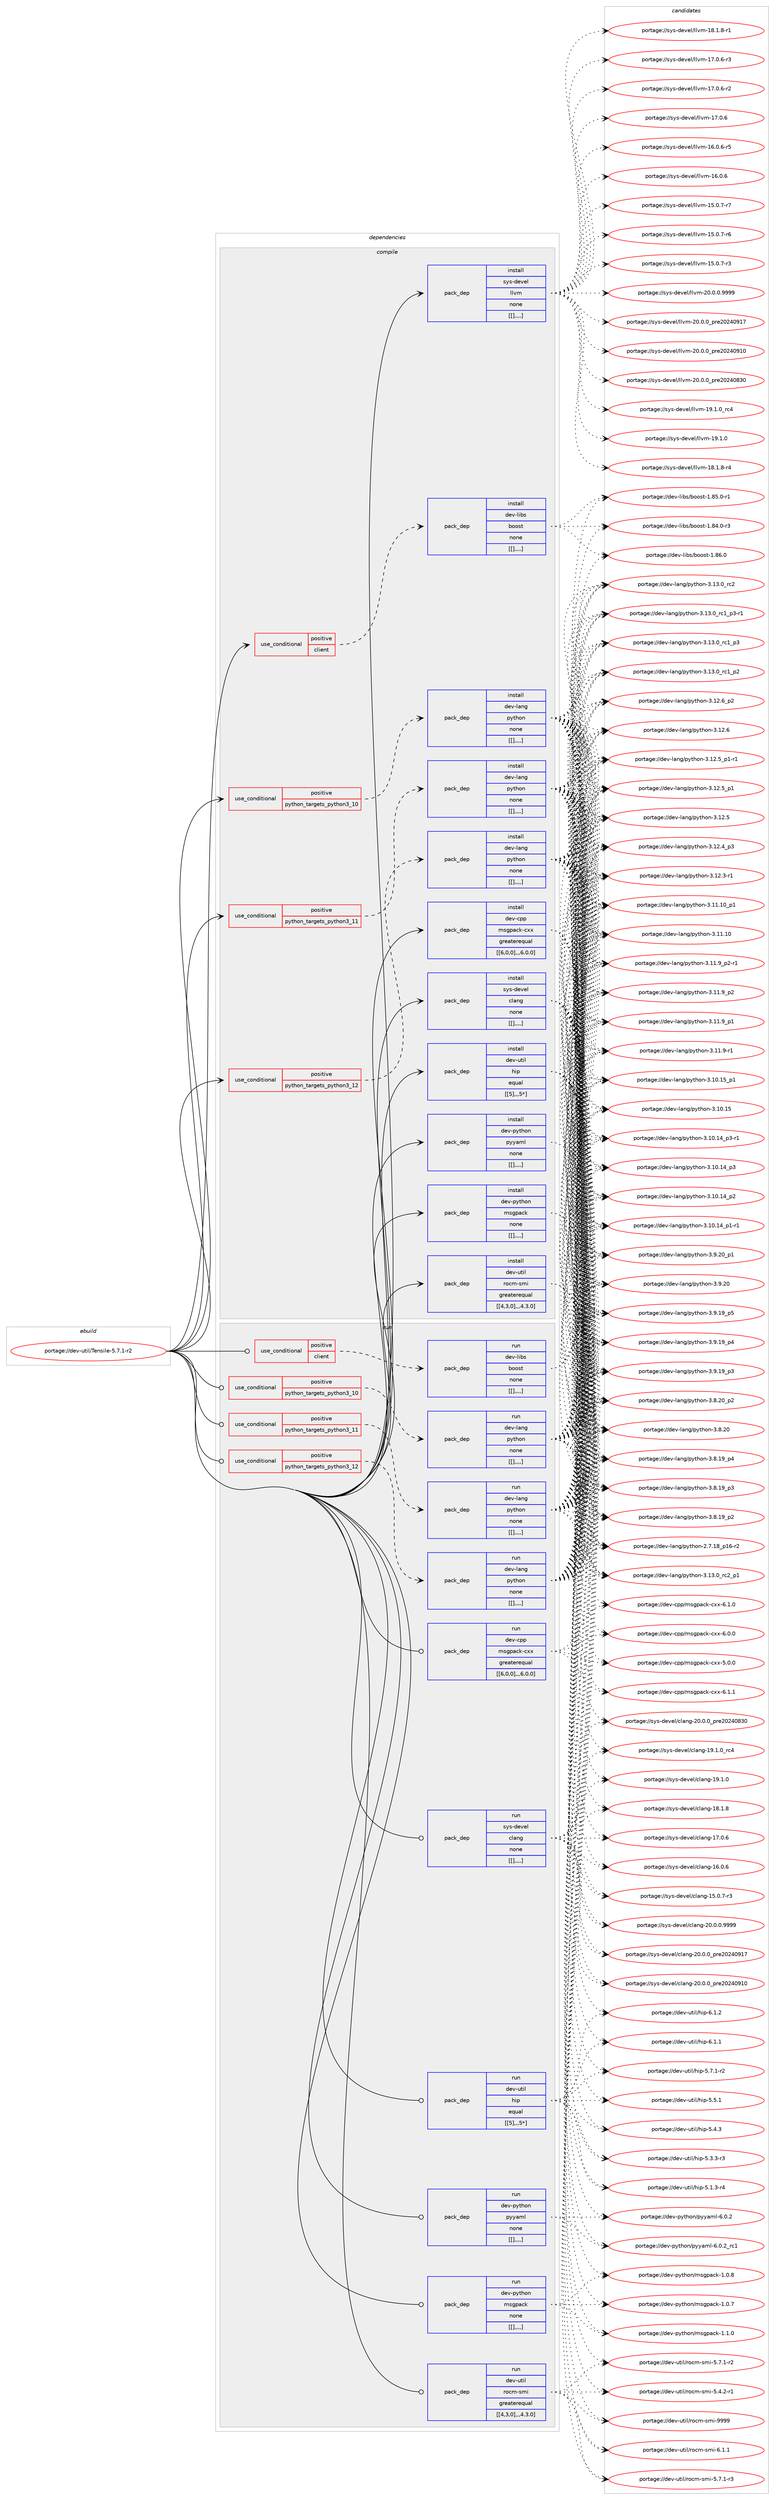 digraph prolog {

# *************
# Graph options
# *************

newrank=true;
concentrate=true;
compound=true;
graph [rankdir=LR,fontname=Helvetica,fontsize=10,ranksep=1.5];#, ranksep=2.5, nodesep=0.2];
edge  [arrowhead=vee];
node  [fontname=Helvetica,fontsize=10];

# **********
# The ebuild
# **********

subgraph cluster_leftcol {
color=gray;
label=<<i>ebuild</i>>;
id [label="portage://dev-util/Tensile-5.7.1-r2", color=red, width=4, href="../dev-util/Tensile-5.7.1-r2.svg"];
}

# ****************
# The dependencies
# ****************

subgraph cluster_midcol {
color=gray;
label=<<i>dependencies</i>>;
subgraph cluster_compile {
fillcolor="#eeeeee";
style=filled;
label=<<i>compile</i>>;
subgraph cond61695 {
dependency215336 [label=<<TABLE BORDER="0" CELLBORDER="1" CELLSPACING="0" CELLPADDING="4"><TR><TD ROWSPAN="3" CELLPADDING="10">use_conditional</TD></TR><TR><TD>positive</TD></TR><TR><TD>client</TD></TR></TABLE>>, shape=none, color=red];
subgraph pack152252 {
dependency215337 [label=<<TABLE BORDER="0" CELLBORDER="1" CELLSPACING="0" CELLPADDING="4" WIDTH="220"><TR><TD ROWSPAN="6" CELLPADDING="30">pack_dep</TD></TR><TR><TD WIDTH="110">install</TD></TR><TR><TD>dev-libs</TD></TR><TR><TD>boost</TD></TR><TR><TD>none</TD></TR><TR><TD>[[],,,,]</TD></TR></TABLE>>, shape=none, color=blue];
}
dependency215336:e -> dependency215337:w [weight=20,style="dashed",arrowhead="vee"];
}
id:e -> dependency215336:w [weight=20,style="solid",arrowhead="vee"];
subgraph cond61696 {
dependency215338 [label=<<TABLE BORDER="0" CELLBORDER="1" CELLSPACING="0" CELLPADDING="4"><TR><TD ROWSPAN="3" CELLPADDING="10">use_conditional</TD></TR><TR><TD>positive</TD></TR><TR><TD>python_targets_python3_10</TD></TR></TABLE>>, shape=none, color=red];
subgraph pack152253 {
dependency215339 [label=<<TABLE BORDER="0" CELLBORDER="1" CELLSPACING="0" CELLPADDING="4" WIDTH="220"><TR><TD ROWSPAN="6" CELLPADDING="30">pack_dep</TD></TR><TR><TD WIDTH="110">install</TD></TR><TR><TD>dev-lang</TD></TR><TR><TD>python</TD></TR><TR><TD>none</TD></TR><TR><TD>[[],,,,]</TD></TR></TABLE>>, shape=none, color=blue];
}
dependency215338:e -> dependency215339:w [weight=20,style="dashed",arrowhead="vee"];
}
id:e -> dependency215338:w [weight=20,style="solid",arrowhead="vee"];
subgraph cond61697 {
dependency215340 [label=<<TABLE BORDER="0" CELLBORDER="1" CELLSPACING="0" CELLPADDING="4"><TR><TD ROWSPAN="3" CELLPADDING="10">use_conditional</TD></TR><TR><TD>positive</TD></TR><TR><TD>python_targets_python3_11</TD></TR></TABLE>>, shape=none, color=red];
subgraph pack152254 {
dependency215341 [label=<<TABLE BORDER="0" CELLBORDER="1" CELLSPACING="0" CELLPADDING="4" WIDTH="220"><TR><TD ROWSPAN="6" CELLPADDING="30">pack_dep</TD></TR><TR><TD WIDTH="110">install</TD></TR><TR><TD>dev-lang</TD></TR><TR><TD>python</TD></TR><TR><TD>none</TD></TR><TR><TD>[[],,,,]</TD></TR></TABLE>>, shape=none, color=blue];
}
dependency215340:e -> dependency215341:w [weight=20,style="dashed",arrowhead="vee"];
}
id:e -> dependency215340:w [weight=20,style="solid",arrowhead="vee"];
subgraph cond61698 {
dependency215342 [label=<<TABLE BORDER="0" CELLBORDER="1" CELLSPACING="0" CELLPADDING="4"><TR><TD ROWSPAN="3" CELLPADDING="10">use_conditional</TD></TR><TR><TD>positive</TD></TR><TR><TD>python_targets_python3_12</TD></TR></TABLE>>, shape=none, color=red];
subgraph pack152255 {
dependency215343 [label=<<TABLE BORDER="0" CELLBORDER="1" CELLSPACING="0" CELLPADDING="4" WIDTH="220"><TR><TD ROWSPAN="6" CELLPADDING="30">pack_dep</TD></TR><TR><TD WIDTH="110">install</TD></TR><TR><TD>dev-lang</TD></TR><TR><TD>python</TD></TR><TR><TD>none</TD></TR><TR><TD>[[],,,,]</TD></TR></TABLE>>, shape=none, color=blue];
}
dependency215342:e -> dependency215343:w [weight=20,style="dashed",arrowhead="vee"];
}
id:e -> dependency215342:w [weight=20,style="solid",arrowhead="vee"];
subgraph pack152256 {
dependency215344 [label=<<TABLE BORDER="0" CELLBORDER="1" CELLSPACING="0" CELLPADDING="4" WIDTH="220"><TR><TD ROWSPAN="6" CELLPADDING="30">pack_dep</TD></TR><TR><TD WIDTH="110">install</TD></TR><TR><TD>dev-cpp</TD></TR><TR><TD>msgpack-cxx</TD></TR><TR><TD>greaterequal</TD></TR><TR><TD>[[6,0,0],,,6.0.0]</TD></TR></TABLE>>, shape=none, color=blue];
}
id:e -> dependency215344:w [weight=20,style="solid",arrowhead="vee"];
subgraph pack152257 {
dependency215345 [label=<<TABLE BORDER="0" CELLBORDER="1" CELLSPACING="0" CELLPADDING="4" WIDTH="220"><TR><TD ROWSPAN="6" CELLPADDING="30">pack_dep</TD></TR><TR><TD WIDTH="110">install</TD></TR><TR><TD>dev-python</TD></TR><TR><TD>msgpack</TD></TR><TR><TD>none</TD></TR><TR><TD>[[],,,,]</TD></TR></TABLE>>, shape=none, color=blue];
}
id:e -> dependency215345:w [weight=20,style="solid",arrowhead="vee"];
subgraph pack152258 {
dependency215346 [label=<<TABLE BORDER="0" CELLBORDER="1" CELLSPACING="0" CELLPADDING="4" WIDTH="220"><TR><TD ROWSPAN="6" CELLPADDING="30">pack_dep</TD></TR><TR><TD WIDTH="110">install</TD></TR><TR><TD>dev-python</TD></TR><TR><TD>pyyaml</TD></TR><TR><TD>none</TD></TR><TR><TD>[[],,,,]</TD></TR></TABLE>>, shape=none, color=blue];
}
id:e -> dependency215346:w [weight=20,style="solid",arrowhead="vee"];
subgraph pack152259 {
dependency215347 [label=<<TABLE BORDER="0" CELLBORDER="1" CELLSPACING="0" CELLPADDING="4" WIDTH="220"><TR><TD ROWSPAN="6" CELLPADDING="30">pack_dep</TD></TR><TR><TD WIDTH="110">install</TD></TR><TR><TD>dev-util</TD></TR><TR><TD>hip</TD></TR><TR><TD>equal</TD></TR><TR><TD>[[5],,,5*]</TD></TR></TABLE>>, shape=none, color=blue];
}
id:e -> dependency215347:w [weight=20,style="solid",arrowhead="vee"];
subgraph pack152260 {
dependency215348 [label=<<TABLE BORDER="0" CELLBORDER="1" CELLSPACING="0" CELLPADDING="4" WIDTH="220"><TR><TD ROWSPAN="6" CELLPADDING="30">pack_dep</TD></TR><TR><TD WIDTH="110">install</TD></TR><TR><TD>dev-util</TD></TR><TR><TD>rocm-smi</TD></TR><TR><TD>greaterequal</TD></TR><TR><TD>[[4,3,0],,,4.3.0]</TD></TR></TABLE>>, shape=none, color=blue];
}
id:e -> dependency215348:w [weight=20,style="solid",arrowhead="vee"];
subgraph pack152261 {
dependency215349 [label=<<TABLE BORDER="0" CELLBORDER="1" CELLSPACING="0" CELLPADDING="4" WIDTH="220"><TR><TD ROWSPAN="6" CELLPADDING="30">pack_dep</TD></TR><TR><TD WIDTH="110">install</TD></TR><TR><TD>sys-devel</TD></TR><TR><TD>clang</TD></TR><TR><TD>none</TD></TR><TR><TD>[[],,,,]</TD></TR></TABLE>>, shape=none, color=blue];
}
id:e -> dependency215349:w [weight=20,style="solid",arrowhead="vee"];
subgraph pack152262 {
dependency215350 [label=<<TABLE BORDER="0" CELLBORDER="1" CELLSPACING="0" CELLPADDING="4" WIDTH="220"><TR><TD ROWSPAN="6" CELLPADDING="30">pack_dep</TD></TR><TR><TD WIDTH="110">install</TD></TR><TR><TD>sys-devel</TD></TR><TR><TD>llvm</TD></TR><TR><TD>none</TD></TR><TR><TD>[[],,,,]</TD></TR></TABLE>>, shape=none, color=blue];
}
id:e -> dependency215350:w [weight=20,style="solid",arrowhead="vee"];
}
subgraph cluster_compileandrun {
fillcolor="#eeeeee";
style=filled;
label=<<i>compile and run</i>>;
}
subgraph cluster_run {
fillcolor="#eeeeee";
style=filled;
label=<<i>run</i>>;
subgraph cond61699 {
dependency215351 [label=<<TABLE BORDER="0" CELLBORDER="1" CELLSPACING="0" CELLPADDING="4"><TR><TD ROWSPAN="3" CELLPADDING="10">use_conditional</TD></TR><TR><TD>positive</TD></TR><TR><TD>client</TD></TR></TABLE>>, shape=none, color=red];
subgraph pack152263 {
dependency215352 [label=<<TABLE BORDER="0" CELLBORDER="1" CELLSPACING="0" CELLPADDING="4" WIDTH="220"><TR><TD ROWSPAN="6" CELLPADDING="30">pack_dep</TD></TR><TR><TD WIDTH="110">run</TD></TR><TR><TD>dev-libs</TD></TR><TR><TD>boost</TD></TR><TR><TD>none</TD></TR><TR><TD>[[],,,,]</TD></TR></TABLE>>, shape=none, color=blue];
}
dependency215351:e -> dependency215352:w [weight=20,style="dashed",arrowhead="vee"];
}
id:e -> dependency215351:w [weight=20,style="solid",arrowhead="odot"];
subgraph cond61700 {
dependency215353 [label=<<TABLE BORDER="0" CELLBORDER="1" CELLSPACING="0" CELLPADDING="4"><TR><TD ROWSPAN="3" CELLPADDING="10">use_conditional</TD></TR><TR><TD>positive</TD></TR><TR><TD>python_targets_python3_10</TD></TR></TABLE>>, shape=none, color=red];
subgraph pack152264 {
dependency215354 [label=<<TABLE BORDER="0" CELLBORDER="1" CELLSPACING="0" CELLPADDING="4" WIDTH="220"><TR><TD ROWSPAN="6" CELLPADDING="30">pack_dep</TD></TR><TR><TD WIDTH="110">run</TD></TR><TR><TD>dev-lang</TD></TR><TR><TD>python</TD></TR><TR><TD>none</TD></TR><TR><TD>[[],,,,]</TD></TR></TABLE>>, shape=none, color=blue];
}
dependency215353:e -> dependency215354:w [weight=20,style="dashed",arrowhead="vee"];
}
id:e -> dependency215353:w [weight=20,style="solid",arrowhead="odot"];
subgraph cond61701 {
dependency215355 [label=<<TABLE BORDER="0" CELLBORDER="1" CELLSPACING="0" CELLPADDING="4"><TR><TD ROWSPAN="3" CELLPADDING="10">use_conditional</TD></TR><TR><TD>positive</TD></TR><TR><TD>python_targets_python3_11</TD></TR></TABLE>>, shape=none, color=red];
subgraph pack152265 {
dependency215356 [label=<<TABLE BORDER="0" CELLBORDER="1" CELLSPACING="0" CELLPADDING="4" WIDTH="220"><TR><TD ROWSPAN="6" CELLPADDING="30">pack_dep</TD></TR><TR><TD WIDTH="110">run</TD></TR><TR><TD>dev-lang</TD></TR><TR><TD>python</TD></TR><TR><TD>none</TD></TR><TR><TD>[[],,,,]</TD></TR></TABLE>>, shape=none, color=blue];
}
dependency215355:e -> dependency215356:w [weight=20,style="dashed",arrowhead="vee"];
}
id:e -> dependency215355:w [weight=20,style="solid",arrowhead="odot"];
subgraph cond61702 {
dependency215357 [label=<<TABLE BORDER="0" CELLBORDER="1" CELLSPACING="0" CELLPADDING="4"><TR><TD ROWSPAN="3" CELLPADDING="10">use_conditional</TD></TR><TR><TD>positive</TD></TR><TR><TD>python_targets_python3_12</TD></TR></TABLE>>, shape=none, color=red];
subgraph pack152266 {
dependency215358 [label=<<TABLE BORDER="0" CELLBORDER="1" CELLSPACING="0" CELLPADDING="4" WIDTH="220"><TR><TD ROWSPAN="6" CELLPADDING="30">pack_dep</TD></TR><TR><TD WIDTH="110">run</TD></TR><TR><TD>dev-lang</TD></TR><TR><TD>python</TD></TR><TR><TD>none</TD></TR><TR><TD>[[],,,,]</TD></TR></TABLE>>, shape=none, color=blue];
}
dependency215357:e -> dependency215358:w [weight=20,style="dashed",arrowhead="vee"];
}
id:e -> dependency215357:w [weight=20,style="solid",arrowhead="odot"];
subgraph pack152267 {
dependency215359 [label=<<TABLE BORDER="0" CELLBORDER="1" CELLSPACING="0" CELLPADDING="4" WIDTH="220"><TR><TD ROWSPAN="6" CELLPADDING="30">pack_dep</TD></TR><TR><TD WIDTH="110">run</TD></TR><TR><TD>dev-cpp</TD></TR><TR><TD>msgpack-cxx</TD></TR><TR><TD>greaterequal</TD></TR><TR><TD>[[6,0,0],,,6.0.0]</TD></TR></TABLE>>, shape=none, color=blue];
}
id:e -> dependency215359:w [weight=20,style="solid",arrowhead="odot"];
subgraph pack152268 {
dependency215360 [label=<<TABLE BORDER="0" CELLBORDER="1" CELLSPACING="0" CELLPADDING="4" WIDTH="220"><TR><TD ROWSPAN="6" CELLPADDING="30">pack_dep</TD></TR><TR><TD WIDTH="110">run</TD></TR><TR><TD>dev-python</TD></TR><TR><TD>msgpack</TD></TR><TR><TD>none</TD></TR><TR><TD>[[],,,,]</TD></TR></TABLE>>, shape=none, color=blue];
}
id:e -> dependency215360:w [weight=20,style="solid",arrowhead="odot"];
subgraph pack152269 {
dependency215361 [label=<<TABLE BORDER="0" CELLBORDER="1" CELLSPACING="0" CELLPADDING="4" WIDTH="220"><TR><TD ROWSPAN="6" CELLPADDING="30">pack_dep</TD></TR><TR><TD WIDTH="110">run</TD></TR><TR><TD>dev-python</TD></TR><TR><TD>pyyaml</TD></TR><TR><TD>none</TD></TR><TR><TD>[[],,,,]</TD></TR></TABLE>>, shape=none, color=blue];
}
id:e -> dependency215361:w [weight=20,style="solid",arrowhead="odot"];
subgraph pack152270 {
dependency215362 [label=<<TABLE BORDER="0" CELLBORDER="1" CELLSPACING="0" CELLPADDING="4" WIDTH="220"><TR><TD ROWSPAN="6" CELLPADDING="30">pack_dep</TD></TR><TR><TD WIDTH="110">run</TD></TR><TR><TD>dev-util</TD></TR><TR><TD>hip</TD></TR><TR><TD>equal</TD></TR><TR><TD>[[5],,,5*]</TD></TR></TABLE>>, shape=none, color=blue];
}
id:e -> dependency215362:w [weight=20,style="solid",arrowhead="odot"];
subgraph pack152271 {
dependency215363 [label=<<TABLE BORDER="0" CELLBORDER="1" CELLSPACING="0" CELLPADDING="4" WIDTH="220"><TR><TD ROWSPAN="6" CELLPADDING="30">pack_dep</TD></TR><TR><TD WIDTH="110">run</TD></TR><TR><TD>dev-util</TD></TR><TR><TD>rocm-smi</TD></TR><TR><TD>greaterequal</TD></TR><TR><TD>[[4,3,0],,,4.3.0]</TD></TR></TABLE>>, shape=none, color=blue];
}
id:e -> dependency215363:w [weight=20,style="solid",arrowhead="odot"];
subgraph pack152272 {
dependency215364 [label=<<TABLE BORDER="0" CELLBORDER="1" CELLSPACING="0" CELLPADDING="4" WIDTH="220"><TR><TD ROWSPAN="6" CELLPADDING="30">pack_dep</TD></TR><TR><TD WIDTH="110">run</TD></TR><TR><TD>sys-devel</TD></TR><TR><TD>clang</TD></TR><TR><TD>none</TD></TR><TR><TD>[[],,,,]</TD></TR></TABLE>>, shape=none, color=blue];
}
id:e -> dependency215364:w [weight=20,style="solid",arrowhead="odot"];
}
}

# **************
# The candidates
# **************

subgraph cluster_choices {
rank=same;
color=gray;
label=<<i>candidates</i>>;

subgraph choice152252 {
color=black;
nodesep=1;
choice1001011184510810598115479811111111511645494656544648 [label="portage://dev-libs/boost-1.86.0", color=red, width=4,href="../dev-libs/boost-1.86.0.svg"];
choice10010111845108105981154798111111115116454946565346484511449 [label="portage://dev-libs/boost-1.85.0-r1", color=red, width=4,href="../dev-libs/boost-1.85.0-r1.svg"];
choice10010111845108105981154798111111115116454946565246484511451 [label="portage://dev-libs/boost-1.84.0-r3", color=red, width=4,href="../dev-libs/boost-1.84.0-r3.svg"];
dependency215337:e -> choice1001011184510810598115479811111111511645494656544648:w [style=dotted,weight="100"];
dependency215337:e -> choice10010111845108105981154798111111115116454946565346484511449:w [style=dotted,weight="100"];
dependency215337:e -> choice10010111845108105981154798111111115116454946565246484511451:w [style=dotted,weight="100"];
}
subgraph choice152253 {
color=black;
nodesep=1;
choice100101118451089711010347112121116104111110455146495146489511499509511249 [label="portage://dev-lang/python-3.13.0_rc2_p1", color=red, width=4,href="../dev-lang/python-3.13.0_rc2_p1.svg"];
choice10010111845108971101034711212111610411111045514649514648951149950 [label="portage://dev-lang/python-3.13.0_rc2", color=red, width=4,href="../dev-lang/python-3.13.0_rc2.svg"];
choice1001011184510897110103471121211161041111104551464951464895114994995112514511449 [label="portage://dev-lang/python-3.13.0_rc1_p3-r1", color=red, width=4,href="../dev-lang/python-3.13.0_rc1_p3-r1.svg"];
choice100101118451089711010347112121116104111110455146495146489511499499511251 [label="portage://dev-lang/python-3.13.0_rc1_p3", color=red, width=4,href="../dev-lang/python-3.13.0_rc1_p3.svg"];
choice100101118451089711010347112121116104111110455146495146489511499499511250 [label="portage://dev-lang/python-3.13.0_rc1_p2", color=red, width=4,href="../dev-lang/python-3.13.0_rc1_p2.svg"];
choice100101118451089711010347112121116104111110455146495046549511250 [label="portage://dev-lang/python-3.12.6_p2", color=red, width=4,href="../dev-lang/python-3.12.6_p2.svg"];
choice10010111845108971101034711212111610411111045514649504654 [label="portage://dev-lang/python-3.12.6", color=red, width=4,href="../dev-lang/python-3.12.6.svg"];
choice1001011184510897110103471121211161041111104551464950465395112494511449 [label="portage://dev-lang/python-3.12.5_p1-r1", color=red, width=4,href="../dev-lang/python-3.12.5_p1-r1.svg"];
choice100101118451089711010347112121116104111110455146495046539511249 [label="portage://dev-lang/python-3.12.5_p1", color=red, width=4,href="../dev-lang/python-3.12.5_p1.svg"];
choice10010111845108971101034711212111610411111045514649504653 [label="portage://dev-lang/python-3.12.5", color=red, width=4,href="../dev-lang/python-3.12.5.svg"];
choice100101118451089711010347112121116104111110455146495046529511251 [label="portage://dev-lang/python-3.12.4_p3", color=red, width=4,href="../dev-lang/python-3.12.4_p3.svg"];
choice100101118451089711010347112121116104111110455146495046514511449 [label="portage://dev-lang/python-3.12.3-r1", color=red, width=4,href="../dev-lang/python-3.12.3-r1.svg"];
choice10010111845108971101034711212111610411111045514649494649489511249 [label="portage://dev-lang/python-3.11.10_p1", color=red, width=4,href="../dev-lang/python-3.11.10_p1.svg"];
choice1001011184510897110103471121211161041111104551464949464948 [label="portage://dev-lang/python-3.11.10", color=red, width=4,href="../dev-lang/python-3.11.10.svg"];
choice1001011184510897110103471121211161041111104551464949465795112504511449 [label="portage://dev-lang/python-3.11.9_p2-r1", color=red, width=4,href="../dev-lang/python-3.11.9_p2-r1.svg"];
choice100101118451089711010347112121116104111110455146494946579511250 [label="portage://dev-lang/python-3.11.9_p2", color=red, width=4,href="../dev-lang/python-3.11.9_p2.svg"];
choice100101118451089711010347112121116104111110455146494946579511249 [label="portage://dev-lang/python-3.11.9_p1", color=red, width=4,href="../dev-lang/python-3.11.9_p1.svg"];
choice100101118451089711010347112121116104111110455146494946574511449 [label="portage://dev-lang/python-3.11.9-r1", color=red, width=4,href="../dev-lang/python-3.11.9-r1.svg"];
choice10010111845108971101034711212111610411111045514649484649539511249 [label="portage://dev-lang/python-3.10.15_p1", color=red, width=4,href="../dev-lang/python-3.10.15_p1.svg"];
choice1001011184510897110103471121211161041111104551464948464953 [label="portage://dev-lang/python-3.10.15", color=red, width=4,href="../dev-lang/python-3.10.15.svg"];
choice100101118451089711010347112121116104111110455146494846495295112514511449 [label="portage://dev-lang/python-3.10.14_p3-r1", color=red, width=4,href="../dev-lang/python-3.10.14_p3-r1.svg"];
choice10010111845108971101034711212111610411111045514649484649529511251 [label="portage://dev-lang/python-3.10.14_p3", color=red, width=4,href="../dev-lang/python-3.10.14_p3.svg"];
choice10010111845108971101034711212111610411111045514649484649529511250 [label="portage://dev-lang/python-3.10.14_p2", color=red, width=4,href="../dev-lang/python-3.10.14_p2.svg"];
choice100101118451089711010347112121116104111110455146494846495295112494511449 [label="portage://dev-lang/python-3.10.14_p1-r1", color=red, width=4,href="../dev-lang/python-3.10.14_p1-r1.svg"];
choice100101118451089711010347112121116104111110455146574650489511249 [label="portage://dev-lang/python-3.9.20_p1", color=red, width=4,href="../dev-lang/python-3.9.20_p1.svg"];
choice10010111845108971101034711212111610411111045514657465048 [label="portage://dev-lang/python-3.9.20", color=red, width=4,href="../dev-lang/python-3.9.20.svg"];
choice100101118451089711010347112121116104111110455146574649579511253 [label="portage://dev-lang/python-3.9.19_p5", color=red, width=4,href="../dev-lang/python-3.9.19_p5.svg"];
choice100101118451089711010347112121116104111110455146574649579511252 [label="portage://dev-lang/python-3.9.19_p4", color=red, width=4,href="../dev-lang/python-3.9.19_p4.svg"];
choice100101118451089711010347112121116104111110455146574649579511251 [label="portage://dev-lang/python-3.9.19_p3", color=red, width=4,href="../dev-lang/python-3.9.19_p3.svg"];
choice100101118451089711010347112121116104111110455146564650489511250 [label="portage://dev-lang/python-3.8.20_p2", color=red, width=4,href="../dev-lang/python-3.8.20_p2.svg"];
choice10010111845108971101034711212111610411111045514656465048 [label="portage://dev-lang/python-3.8.20", color=red, width=4,href="../dev-lang/python-3.8.20.svg"];
choice100101118451089711010347112121116104111110455146564649579511252 [label="portage://dev-lang/python-3.8.19_p4", color=red, width=4,href="../dev-lang/python-3.8.19_p4.svg"];
choice100101118451089711010347112121116104111110455146564649579511251 [label="portage://dev-lang/python-3.8.19_p3", color=red, width=4,href="../dev-lang/python-3.8.19_p3.svg"];
choice100101118451089711010347112121116104111110455146564649579511250 [label="portage://dev-lang/python-3.8.19_p2", color=red, width=4,href="../dev-lang/python-3.8.19_p2.svg"];
choice100101118451089711010347112121116104111110455046554649569511249544511450 [label="portage://dev-lang/python-2.7.18_p16-r2", color=red, width=4,href="../dev-lang/python-2.7.18_p16-r2.svg"];
dependency215339:e -> choice100101118451089711010347112121116104111110455146495146489511499509511249:w [style=dotted,weight="100"];
dependency215339:e -> choice10010111845108971101034711212111610411111045514649514648951149950:w [style=dotted,weight="100"];
dependency215339:e -> choice1001011184510897110103471121211161041111104551464951464895114994995112514511449:w [style=dotted,weight="100"];
dependency215339:e -> choice100101118451089711010347112121116104111110455146495146489511499499511251:w [style=dotted,weight="100"];
dependency215339:e -> choice100101118451089711010347112121116104111110455146495146489511499499511250:w [style=dotted,weight="100"];
dependency215339:e -> choice100101118451089711010347112121116104111110455146495046549511250:w [style=dotted,weight="100"];
dependency215339:e -> choice10010111845108971101034711212111610411111045514649504654:w [style=dotted,weight="100"];
dependency215339:e -> choice1001011184510897110103471121211161041111104551464950465395112494511449:w [style=dotted,weight="100"];
dependency215339:e -> choice100101118451089711010347112121116104111110455146495046539511249:w [style=dotted,weight="100"];
dependency215339:e -> choice10010111845108971101034711212111610411111045514649504653:w [style=dotted,weight="100"];
dependency215339:e -> choice100101118451089711010347112121116104111110455146495046529511251:w [style=dotted,weight="100"];
dependency215339:e -> choice100101118451089711010347112121116104111110455146495046514511449:w [style=dotted,weight="100"];
dependency215339:e -> choice10010111845108971101034711212111610411111045514649494649489511249:w [style=dotted,weight="100"];
dependency215339:e -> choice1001011184510897110103471121211161041111104551464949464948:w [style=dotted,weight="100"];
dependency215339:e -> choice1001011184510897110103471121211161041111104551464949465795112504511449:w [style=dotted,weight="100"];
dependency215339:e -> choice100101118451089711010347112121116104111110455146494946579511250:w [style=dotted,weight="100"];
dependency215339:e -> choice100101118451089711010347112121116104111110455146494946579511249:w [style=dotted,weight="100"];
dependency215339:e -> choice100101118451089711010347112121116104111110455146494946574511449:w [style=dotted,weight="100"];
dependency215339:e -> choice10010111845108971101034711212111610411111045514649484649539511249:w [style=dotted,weight="100"];
dependency215339:e -> choice1001011184510897110103471121211161041111104551464948464953:w [style=dotted,weight="100"];
dependency215339:e -> choice100101118451089711010347112121116104111110455146494846495295112514511449:w [style=dotted,weight="100"];
dependency215339:e -> choice10010111845108971101034711212111610411111045514649484649529511251:w [style=dotted,weight="100"];
dependency215339:e -> choice10010111845108971101034711212111610411111045514649484649529511250:w [style=dotted,weight="100"];
dependency215339:e -> choice100101118451089711010347112121116104111110455146494846495295112494511449:w [style=dotted,weight="100"];
dependency215339:e -> choice100101118451089711010347112121116104111110455146574650489511249:w [style=dotted,weight="100"];
dependency215339:e -> choice10010111845108971101034711212111610411111045514657465048:w [style=dotted,weight="100"];
dependency215339:e -> choice100101118451089711010347112121116104111110455146574649579511253:w [style=dotted,weight="100"];
dependency215339:e -> choice100101118451089711010347112121116104111110455146574649579511252:w [style=dotted,weight="100"];
dependency215339:e -> choice100101118451089711010347112121116104111110455146574649579511251:w [style=dotted,weight="100"];
dependency215339:e -> choice100101118451089711010347112121116104111110455146564650489511250:w [style=dotted,weight="100"];
dependency215339:e -> choice10010111845108971101034711212111610411111045514656465048:w [style=dotted,weight="100"];
dependency215339:e -> choice100101118451089711010347112121116104111110455146564649579511252:w [style=dotted,weight="100"];
dependency215339:e -> choice100101118451089711010347112121116104111110455146564649579511251:w [style=dotted,weight="100"];
dependency215339:e -> choice100101118451089711010347112121116104111110455146564649579511250:w [style=dotted,weight="100"];
dependency215339:e -> choice100101118451089711010347112121116104111110455046554649569511249544511450:w [style=dotted,weight="100"];
}
subgraph choice152254 {
color=black;
nodesep=1;
choice100101118451089711010347112121116104111110455146495146489511499509511249 [label="portage://dev-lang/python-3.13.0_rc2_p1", color=red, width=4,href="../dev-lang/python-3.13.0_rc2_p1.svg"];
choice10010111845108971101034711212111610411111045514649514648951149950 [label="portage://dev-lang/python-3.13.0_rc2", color=red, width=4,href="../dev-lang/python-3.13.0_rc2.svg"];
choice1001011184510897110103471121211161041111104551464951464895114994995112514511449 [label="portage://dev-lang/python-3.13.0_rc1_p3-r1", color=red, width=4,href="../dev-lang/python-3.13.0_rc1_p3-r1.svg"];
choice100101118451089711010347112121116104111110455146495146489511499499511251 [label="portage://dev-lang/python-3.13.0_rc1_p3", color=red, width=4,href="../dev-lang/python-3.13.0_rc1_p3.svg"];
choice100101118451089711010347112121116104111110455146495146489511499499511250 [label="portage://dev-lang/python-3.13.0_rc1_p2", color=red, width=4,href="../dev-lang/python-3.13.0_rc1_p2.svg"];
choice100101118451089711010347112121116104111110455146495046549511250 [label="portage://dev-lang/python-3.12.6_p2", color=red, width=4,href="../dev-lang/python-3.12.6_p2.svg"];
choice10010111845108971101034711212111610411111045514649504654 [label="portage://dev-lang/python-3.12.6", color=red, width=4,href="../dev-lang/python-3.12.6.svg"];
choice1001011184510897110103471121211161041111104551464950465395112494511449 [label="portage://dev-lang/python-3.12.5_p1-r1", color=red, width=4,href="../dev-lang/python-3.12.5_p1-r1.svg"];
choice100101118451089711010347112121116104111110455146495046539511249 [label="portage://dev-lang/python-3.12.5_p1", color=red, width=4,href="../dev-lang/python-3.12.5_p1.svg"];
choice10010111845108971101034711212111610411111045514649504653 [label="portage://dev-lang/python-3.12.5", color=red, width=4,href="../dev-lang/python-3.12.5.svg"];
choice100101118451089711010347112121116104111110455146495046529511251 [label="portage://dev-lang/python-3.12.4_p3", color=red, width=4,href="../dev-lang/python-3.12.4_p3.svg"];
choice100101118451089711010347112121116104111110455146495046514511449 [label="portage://dev-lang/python-3.12.3-r1", color=red, width=4,href="../dev-lang/python-3.12.3-r1.svg"];
choice10010111845108971101034711212111610411111045514649494649489511249 [label="portage://dev-lang/python-3.11.10_p1", color=red, width=4,href="../dev-lang/python-3.11.10_p1.svg"];
choice1001011184510897110103471121211161041111104551464949464948 [label="portage://dev-lang/python-3.11.10", color=red, width=4,href="../dev-lang/python-3.11.10.svg"];
choice1001011184510897110103471121211161041111104551464949465795112504511449 [label="portage://dev-lang/python-3.11.9_p2-r1", color=red, width=4,href="../dev-lang/python-3.11.9_p2-r1.svg"];
choice100101118451089711010347112121116104111110455146494946579511250 [label="portage://dev-lang/python-3.11.9_p2", color=red, width=4,href="../dev-lang/python-3.11.9_p2.svg"];
choice100101118451089711010347112121116104111110455146494946579511249 [label="portage://dev-lang/python-3.11.9_p1", color=red, width=4,href="../dev-lang/python-3.11.9_p1.svg"];
choice100101118451089711010347112121116104111110455146494946574511449 [label="portage://dev-lang/python-3.11.9-r1", color=red, width=4,href="../dev-lang/python-3.11.9-r1.svg"];
choice10010111845108971101034711212111610411111045514649484649539511249 [label="portage://dev-lang/python-3.10.15_p1", color=red, width=4,href="../dev-lang/python-3.10.15_p1.svg"];
choice1001011184510897110103471121211161041111104551464948464953 [label="portage://dev-lang/python-3.10.15", color=red, width=4,href="../dev-lang/python-3.10.15.svg"];
choice100101118451089711010347112121116104111110455146494846495295112514511449 [label="portage://dev-lang/python-3.10.14_p3-r1", color=red, width=4,href="../dev-lang/python-3.10.14_p3-r1.svg"];
choice10010111845108971101034711212111610411111045514649484649529511251 [label="portage://dev-lang/python-3.10.14_p3", color=red, width=4,href="../dev-lang/python-3.10.14_p3.svg"];
choice10010111845108971101034711212111610411111045514649484649529511250 [label="portage://dev-lang/python-3.10.14_p2", color=red, width=4,href="../dev-lang/python-3.10.14_p2.svg"];
choice100101118451089711010347112121116104111110455146494846495295112494511449 [label="portage://dev-lang/python-3.10.14_p1-r1", color=red, width=4,href="../dev-lang/python-3.10.14_p1-r1.svg"];
choice100101118451089711010347112121116104111110455146574650489511249 [label="portage://dev-lang/python-3.9.20_p1", color=red, width=4,href="../dev-lang/python-3.9.20_p1.svg"];
choice10010111845108971101034711212111610411111045514657465048 [label="portage://dev-lang/python-3.9.20", color=red, width=4,href="../dev-lang/python-3.9.20.svg"];
choice100101118451089711010347112121116104111110455146574649579511253 [label="portage://dev-lang/python-3.9.19_p5", color=red, width=4,href="../dev-lang/python-3.9.19_p5.svg"];
choice100101118451089711010347112121116104111110455146574649579511252 [label="portage://dev-lang/python-3.9.19_p4", color=red, width=4,href="../dev-lang/python-3.9.19_p4.svg"];
choice100101118451089711010347112121116104111110455146574649579511251 [label="portage://dev-lang/python-3.9.19_p3", color=red, width=4,href="../dev-lang/python-3.9.19_p3.svg"];
choice100101118451089711010347112121116104111110455146564650489511250 [label="portage://dev-lang/python-3.8.20_p2", color=red, width=4,href="../dev-lang/python-3.8.20_p2.svg"];
choice10010111845108971101034711212111610411111045514656465048 [label="portage://dev-lang/python-3.8.20", color=red, width=4,href="../dev-lang/python-3.8.20.svg"];
choice100101118451089711010347112121116104111110455146564649579511252 [label="portage://dev-lang/python-3.8.19_p4", color=red, width=4,href="../dev-lang/python-3.8.19_p4.svg"];
choice100101118451089711010347112121116104111110455146564649579511251 [label="portage://dev-lang/python-3.8.19_p3", color=red, width=4,href="../dev-lang/python-3.8.19_p3.svg"];
choice100101118451089711010347112121116104111110455146564649579511250 [label="portage://dev-lang/python-3.8.19_p2", color=red, width=4,href="../dev-lang/python-3.8.19_p2.svg"];
choice100101118451089711010347112121116104111110455046554649569511249544511450 [label="portage://dev-lang/python-2.7.18_p16-r2", color=red, width=4,href="../dev-lang/python-2.7.18_p16-r2.svg"];
dependency215341:e -> choice100101118451089711010347112121116104111110455146495146489511499509511249:w [style=dotted,weight="100"];
dependency215341:e -> choice10010111845108971101034711212111610411111045514649514648951149950:w [style=dotted,weight="100"];
dependency215341:e -> choice1001011184510897110103471121211161041111104551464951464895114994995112514511449:w [style=dotted,weight="100"];
dependency215341:e -> choice100101118451089711010347112121116104111110455146495146489511499499511251:w [style=dotted,weight="100"];
dependency215341:e -> choice100101118451089711010347112121116104111110455146495146489511499499511250:w [style=dotted,weight="100"];
dependency215341:e -> choice100101118451089711010347112121116104111110455146495046549511250:w [style=dotted,weight="100"];
dependency215341:e -> choice10010111845108971101034711212111610411111045514649504654:w [style=dotted,weight="100"];
dependency215341:e -> choice1001011184510897110103471121211161041111104551464950465395112494511449:w [style=dotted,weight="100"];
dependency215341:e -> choice100101118451089711010347112121116104111110455146495046539511249:w [style=dotted,weight="100"];
dependency215341:e -> choice10010111845108971101034711212111610411111045514649504653:w [style=dotted,weight="100"];
dependency215341:e -> choice100101118451089711010347112121116104111110455146495046529511251:w [style=dotted,weight="100"];
dependency215341:e -> choice100101118451089711010347112121116104111110455146495046514511449:w [style=dotted,weight="100"];
dependency215341:e -> choice10010111845108971101034711212111610411111045514649494649489511249:w [style=dotted,weight="100"];
dependency215341:e -> choice1001011184510897110103471121211161041111104551464949464948:w [style=dotted,weight="100"];
dependency215341:e -> choice1001011184510897110103471121211161041111104551464949465795112504511449:w [style=dotted,weight="100"];
dependency215341:e -> choice100101118451089711010347112121116104111110455146494946579511250:w [style=dotted,weight="100"];
dependency215341:e -> choice100101118451089711010347112121116104111110455146494946579511249:w [style=dotted,weight="100"];
dependency215341:e -> choice100101118451089711010347112121116104111110455146494946574511449:w [style=dotted,weight="100"];
dependency215341:e -> choice10010111845108971101034711212111610411111045514649484649539511249:w [style=dotted,weight="100"];
dependency215341:e -> choice1001011184510897110103471121211161041111104551464948464953:w [style=dotted,weight="100"];
dependency215341:e -> choice100101118451089711010347112121116104111110455146494846495295112514511449:w [style=dotted,weight="100"];
dependency215341:e -> choice10010111845108971101034711212111610411111045514649484649529511251:w [style=dotted,weight="100"];
dependency215341:e -> choice10010111845108971101034711212111610411111045514649484649529511250:w [style=dotted,weight="100"];
dependency215341:e -> choice100101118451089711010347112121116104111110455146494846495295112494511449:w [style=dotted,weight="100"];
dependency215341:e -> choice100101118451089711010347112121116104111110455146574650489511249:w [style=dotted,weight="100"];
dependency215341:e -> choice10010111845108971101034711212111610411111045514657465048:w [style=dotted,weight="100"];
dependency215341:e -> choice100101118451089711010347112121116104111110455146574649579511253:w [style=dotted,weight="100"];
dependency215341:e -> choice100101118451089711010347112121116104111110455146574649579511252:w [style=dotted,weight="100"];
dependency215341:e -> choice100101118451089711010347112121116104111110455146574649579511251:w [style=dotted,weight="100"];
dependency215341:e -> choice100101118451089711010347112121116104111110455146564650489511250:w [style=dotted,weight="100"];
dependency215341:e -> choice10010111845108971101034711212111610411111045514656465048:w [style=dotted,weight="100"];
dependency215341:e -> choice100101118451089711010347112121116104111110455146564649579511252:w [style=dotted,weight="100"];
dependency215341:e -> choice100101118451089711010347112121116104111110455146564649579511251:w [style=dotted,weight="100"];
dependency215341:e -> choice100101118451089711010347112121116104111110455146564649579511250:w [style=dotted,weight="100"];
dependency215341:e -> choice100101118451089711010347112121116104111110455046554649569511249544511450:w [style=dotted,weight="100"];
}
subgraph choice152255 {
color=black;
nodesep=1;
choice100101118451089711010347112121116104111110455146495146489511499509511249 [label="portage://dev-lang/python-3.13.0_rc2_p1", color=red, width=4,href="../dev-lang/python-3.13.0_rc2_p1.svg"];
choice10010111845108971101034711212111610411111045514649514648951149950 [label="portage://dev-lang/python-3.13.0_rc2", color=red, width=4,href="../dev-lang/python-3.13.0_rc2.svg"];
choice1001011184510897110103471121211161041111104551464951464895114994995112514511449 [label="portage://dev-lang/python-3.13.0_rc1_p3-r1", color=red, width=4,href="../dev-lang/python-3.13.0_rc1_p3-r1.svg"];
choice100101118451089711010347112121116104111110455146495146489511499499511251 [label="portage://dev-lang/python-3.13.0_rc1_p3", color=red, width=4,href="../dev-lang/python-3.13.0_rc1_p3.svg"];
choice100101118451089711010347112121116104111110455146495146489511499499511250 [label="portage://dev-lang/python-3.13.0_rc1_p2", color=red, width=4,href="../dev-lang/python-3.13.0_rc1_p2.svg"];
choice100101118451089711010347112121116104111110455146495046549511250 [label="portage://dev-lang/python-3.12.6_p2", color=red, width=4,href="../dev-lang/python-3.12.6_p2.svg"];
choice10010111845108971101034711212111610411111045514649504654 [label="portage://dev-lang/python-3.12.6", color=red, width=4,href="../dev-lang/python-3.12.6.svg"];
choice1001011184510897110103471121211161041111104551464950465395112494511449 [label="portage://dev-lang/python-3.12.5_p1-r1", color=red, width=4,href="../dev-lang/python-3.12.5_p1-r1.svg"];
choice100101118451089711010347112121116104111110455146495046539511249 [label="portage://dev-lang/python-3.12.5_p1", color=red, width=4,href="../dev-lang/python-3.12.5_p1.svg"];
choice10010111845108971101034711212111610411111045514649504653 [label="portage://dev-lang/python-3.12.5", color=red, width=4,href="../dev-lang/python-3.12.5.svg"];
choice100101118451089711010347112121116104111110455146495046529511251 [label="portage://dev-lang/python-3.12.4_p3", color=red, width=4,href="../dev-lang/python-3.12.4_p3.svg"];
choice100101118451089711010347112121116104111110455146495046514511449 [label="portage://dev-lang/python-3.12.3-r1", color=red, width=4,href="../dev-lang/python-3.12.3-r1.svg"];
choice10010111845108971101034711212111610411111045514649494649489511249 [label="portage://dev-lang/python-3.11.10_p1", color=red, width=4,href="../dev-lang/python-3.11.10_p1.svg"];
choice1001011184510897110103471121211161041111104551464949464948 [label="portage://dev-lang/python-3.11.10", color=red, width=4,href="../dev-lang/python-3.11.10.svg"];
choice1001011184510897110103471121211161041111104551464949465795112504511449 [label="portage://dev-lang/python-3.11.9_p2-r1", color=red, width=4,href="../dev-lang/python-3.11.9_p2-r1.svg"];
choice100101118451089711010347112121116104111110455146494946579511250 [label="portage://dev-lang/python-3.11.9_p2", color=red, width=4,href="../dev-lang/python-3.11.9_p2.svg"];
choice100101118451089711010347112121116104111110455146494946579511249 [label="portage://dev-lang/python-3.11.9_p1", color=red, width=4,href="../dev-lang/python-3.11.9_p1.svg"];
choice100101118451089711010347112121116104111110455146494946574511449 [label="portage://dev-lang/python-3.11.9-r1", color=red, width=4,href="../dev-lang/python-3.11.9-r1.svg"];
choice10010111845108971101034711212111610411111045514649484649539511249 [label="portage://dev-lang/python-3.10.15_p1", color=red, width=4,href="../dev-lang/python-3.10.15_p1.svg"];
choice1001011184510897110103471121211161041111104551464948464953 [label="portage://dev-lang/python-3.10.15", color=red, width=4,href="../dev-lang/python-3.10.15.svg"];
choice100101118451089711010347112121116104111110455146494846495295112514511449 [label="portage://dev-lang/python-3.10.14_p3-r1", color=red, width=4,href="../dev-lang/python-3.10.14_p3-r1.svg"];
choice10010111845108971101034711212111610411111045514649484649529511251 [label="portage://dev-lang/python-3.10.14_p3", color=red, width=4,href="../dev-lang/python-3.10.14_p3.svg"];
choice10010111845108971101034711212111610411111045514649484649529511250 [label="portage://dev-lang/python-3.10.14_p2", color=red, width=4,href="../dev-lang/python-3.10.14_p2.svg"];
choice100101118451089711010347112121116104111110455146494846495295112494511449 [label="portage://dev-lang/python-3.10.14_p1-r1", color=red, width=4,href="../dev-lang/python-3.10.14_p1-r1.svg"];
choice100101118451089711010347112121116104111110455146574650489511249 [label="portage://dev-lang/python-3.9.20_p1", color=red, width=4,href="../dev-lang/python-3.9.20_p1.svg"];
choice10010111845108971101034711212111610411111045514657465048 [label="portage://dev-lang/python-3.9.20", color=red, width=4,href="../dev-lang/python-3.9.20.svg"];
choice100101118451089711010347112121116104111110455146574649579511253 [label="portage://dev-lang/python-3.9.19_p5", color=red, width=4,href="../dev-lang/python-3.9.19_p5.svg"];
choice100101118451089711010347112121116104111110455146574649579511252 [label="portage://dev-lang/python-3.9.19_p4", color=red, width=4,href="../dev-lang/python-3.9.19_p4.svg"];
choice100101118451089711010347112121116104111110455146574649579511251 [label="portage://dev-lang/python-3.9.19_p3", color=red, width=4,href="../dev-lang/python-3.9.19_p3.svg"];
choice100101118451089711010347112121116104111110455146564650489511250 [label="portage://dev-lang/python-3.8.20_p2", color=red, width=4,href="../dev-lang/python-3.8.20_p2.svg"];
choice10010111845108971101034711212111610411111045514656465048 [label="portage://dev-lang/python-3.8.20", color=red, width=4,href="../dev-lang/python-3.8.20.svg"];
choice100101118451089711010347112121116104111110455146564649579511252 [label="portage://dev-lang/python-3.8.19_p4", color=red, width=4,href="../dev-lang/python-3.8.19_p4.svg"];
choice100101118451089711010347112121116104111110455146564649579511251 [label="portage://dev-lang/python-3.8.19_p3", color=red, width=4,href="../dev-lang/python-3.8.19_p3.svg"];
choice100101118451089711010347112121116104111110455146564649579511250 [label="portage://dev-lang/python-3.8.19_p2", color=red, width=4,href="../dev-lang/python-3.8.19_p2.svg"];
choice100101118451089711010347112121116104111110455046554649569511249544511450 [label="portage://dev-lang/python-2.7.18_p16-r2", color=red, width=4,href="../dev-lang/python-2.7.18_p16-r2.svg"];
dependency215343:e -> choice100101118451089711010347112121116104111110455146495146489511499509511249:w [style=dotted,weight="100"];
dependency215343:e -> choice10010111845108971101034711212111610411111045514649514648951149950:w [style=dotted,weight="100"];
dependency215343:e -> choice1001011184510897110103471121211161041111104551464951464895114994995112514511449:w [style=dotted,weight="100"];
dependency215343:e -> choice100101118451089711010347112121116104111110455146495146489511499499511251:w [style=dotted,weight="100"];
dependency215343:e -> choice100101118451089711010347112121116104111110455146495146489511499499511250:w [style=dotted,weight="100"];
dependency215343:e -> choice100101118451089711010347112121116104111110455146495046549511250:w [style=dotted,weight="100"];
dependency215343:e -> choice10010111845108971101034711212111610411111045514649504654:w [style=dotted,weight="100"];
dependency215343:e -> choice1001011184510897110103471121211161041111104551464950465395112494511449:w [style=dotted,weight="100"];
dependency215343:e -> choice100101118451089711010347112121116104111110455146495046539511249:w [style=dotted,weight="100"];
dependency215343:e -> choice10010111845108971101034711212111610411111045514649504653:w [style=dotted,weight="100"];
dependency215343:e -> choice100101118451089711010347112121116104111110455146495046529511251:w [style=dotted,weight="100"];
dependency215343:e -> choice100101118451089711010347112121116104111110455146495046514511449:w [style=dotted,weight="100"];
dependency215343:e -> choice10010111845108971101034711212111610411111045514649494649489511249:w [style=dotted,weight="100"];
dependency215343:e -> choice1001011184510897110103471121211161041111104551464949464948:w [style=dotted,weight="100"];
dependency215343:e -> choice1001011184510897110103471121211161041111104551464949465795112504511449:w [style=dotted,weight="100"];
dependency215343:e -> choice100101118451089711010347112121116104111110455146494946579511250:w [style=dotted,weight="100"];
dependency215343:e -> choice100101118451089711010347112121116104111110455146494946579511249:w [style=dotted,weight="100"];
dependency215343:e -> choice100101118451089711010347112121116104111110455146494946574511449:w [style=dotted,weight="100"];
dependency215343:e -> choice10010111845108971101034711212111610411111045514649484649539511249:w [style=dotted,weight="100"];
dependency215343:e -> choice1001011184510897110103471121211161041111104551464948464953:w [style=dotted,weight="100"];
dependency215343:e -> choice100101118451089711010347112121116104111110455146494846495295112514511449:w [style=dotted,weight="100"];
dependency215343:e -> choice10010111845108971101034711212111610411111045514649484649529511251:w [style=dotted,weight="100"];
dependency215343:e -> choice10010111845108971101034711212111610411111045514649484649529511250:w [style=dotted,weight="100"];
dependency215343:e -> choice100101118451089711010347112121116104111110455146494846495295112494511449:w [style=dotted,weight="100"];
dependency215343:e -> choice100101118451089711010347112121116104111110455146574650489511249:w [style=dotted,weight="100"];
dependency215343:e -> choice10010111845108971101034711212111610411111045514657465048:w [style=dotted,weight="100"];
dependency215343:e -> choice100101118451089711010347112121116104111110455146574649579511253:w [style=dotted,weight="100"];
dependency215343:e -> choice100101118451089711010347112121116104111110455146574649579511252:w [style=dotted,weight="100"];
dependency215343:e -> choice100101118451089711010347112121116104111110455146574649579511251:w [style=dotted,weight="100"];
dependency215343:e -> choice100101118451089711010347112121116104111110455146564650489511250:w [style=dotted,weight="100"];
dependency215343:e -> choice10010111845108971101034711212111610411111045514656465048:w [style=dotted,weight="100"];
dependency215343:e -> choice100101118451089711010347112121116104111110455146564649579511252:w [style=dotted,weight="100"];
dependency215343:e -> choice100101118451089711010347112121116104111110455146564649579511251:w [style=dotted,weight="100"];
dependency215343:e -> choice100101118451089711010347112121116104111110455146564649579511250:w [style=dotted,weight="100"];
dependency215343:e -> choice100101118451089711010347112121116104111110455046554649569511249544511450:w [style=dotted,weight="100"];
}
subgraph choice152256 {
color=black;
nodesep=1;
choice10010111845991121124710911510311297991074599120120455446494649 [label="portage://dev-cpp/msgpack-cxx-6.1.1", color=red, width=4,href="../dev-cpp/msgpack-cxx-6.1.1.svg"];
choice10010111845991121124710911510311297991074599120120455446494648 [label="portage://dev-cpp/msgpack-cxx-6.1.0", color=red, width=4,href="../dev-cpp/msgpack-cxx-6.1.0.svg"];
choice10010111845991121124710911510311297991074599120120455446484648 [label="portage://dev-cpp/msgpack-cxx-6.0.0", color=red, width=4,href="../dev-cpp/msgpack-cxx-6.0.0.svg"];
choice10010111845991121124710911510311297991074599120120455346484648 [label="portage://dev-cpp/msgpack-cxx-5.0.0", color=red, width=4,href="../dev-cpp/msgpack-cxx-5.0.0.svg"];
dependency215344:e -> choice10010111845991121124710911510311297991074599120120455446494649:w [style=dotted,weight="100"];
dependency215344:e -> choice10010111845991121124710911510311297991074599120120455446494648:w [style=dotted,weight="100"];
dependency215344:e -> choice10010111845991121124710911510311297991074599120120455446484648:w [style=dotted,weight="100"];
dependency215344:e -> choice10010111845991121124710911510311297991074599120120455346484648:w [style=dotted,weight="100"];
}
subgraph choice152257 {
color=black;
nodesep=1;
choice10010111845112121116104111110471091151031129799107454946494648 [label="portage://dev-python/msgpack-1.1.0", color=red, width=4,href="../dev-python/msgpack-1.1.0.svg"];
choice10010111845112121116104111110471091151031129799107454946484656 [label="portage://dev-python/msgpack-1.0.8", color=red, width=4,href="../dev-python/msgpack-1.0.8.svg"];
choice10010111845112121116104111110471091151031129799107454946484655 [label="portage://dev-python/msgpack-1.0.7", color=red, width=4,href="../dev-python/msgpack-1.0.7.svg"];
dependency215345:e -> choice10010111845112121116104111110471091151031129799107454946494648:w [style=dotted,weight="100"];
dependency215345:e -> choice10010111845112121116104111110471091151031129799107454946484656:w [style=dotted,weight="100"];
dependency215345:e -> choice10010111845112121116104111110471091151031129799107454946484655:w [style=dotted,weight="100"];
}
subgraph choice152258 {
color=black;
nodesep=1;
choice100101118451121211161041111104711212112197109108455446484650951149949 [label="portage://dev-python/pyyaml-6.0.2_rc1", color=red, width=4,href="../dev-python/pyyaml-6.0.2_rc1.svg"];
choice100101118451121211161041111104711212112197109108455446484650 [label="portage://dev-python/pyyaml-6.0.2", color=red, width=4,href="../dev-python/pyyaml-6.0.2.svg"];
dependency215346:e -> choice100101118451121211161041111104711212112197109108455446484650951149949:w [style=dotted,weight="100"];
dependency215346:e -> choice100101118451121211161041111104711212112197109108455446484650:w [style=dotted,weight="100"];
}
subgraph choice152259 {
color=black;
nodesep=1;
choice1001011184511711610510847104105112455446494650 [label="portage://dev-util/hip-6.1.2", color=red, width=4,href="../dev-util/hip-6.1.2.svg"];
choice1001011184511711610510847104105112455446494649 [label="portage://dev-util/hip-6.1.1", color=red, width=4,href="../dev-util/hip-6.1.1.svg"];
choice10010111845117116105108471041051124553465546494511450 [label="portage://dev-util/hip-5.7.1-r2", color=red, width=4,href="../dev-util/hip-5.7.1-r2.svg"];
choice1001011184511711610510847104105112455346534649 [label="portage://dev-util/hip-5.5.1", color=red, width=4,href="../dev-util/hip-5.5.1.svg"];
choice1001011184511711610510847104105112455346524651 [label="portage://dev-util/hip-5.4.3", color=red, width=4,href="../dev-util/hip-5.4.3.svg"];
choice10010111845117116105108471041051124553465146514511451 [label="portage://dev-util/hip-5.3.3-r3", color=red, width=4,href="../dev-util/hip-5.3.3-r3.svg"];
choice10010111845117116105108471041051124553464946514511452 [label="portage://dev-util/hip-5.1.3-r4", color=red, width=4,href="../dev-util/hip-5.1.3-r4.svg"];
dependency215347:e -> choice1001011184511711610510847104105112455446494650:w [style=dotted,weight="100"];
dependency215347:e -> choice1001011184511711610510847104105112455446494649:w [style=dotted,weight="100"];
dependency215347:e -> choice10010111845117116105108471041051124553465546494511450:w [style=dotted,weight="100"];
dependency215347:e -> choice1001011184511711610510847104105112455346534649:w [style=dotted,weight="100"];
dependency215347:e -> choice1001011184511711610510847104105112455346524651:w [style=dotted,weight="100"];
dependency215347:e -> choice10010111845117116105108471041051124553465146514511451:w [style=dotted,weight="100"];
dependency215347:e -> choice10010111845117116105108471041051124553464946514511452:w [style=dotted,weight="100"];
}
subgraph choice152260 {
color=black;
nodesep=1;
choice100101118451171161051084711411199109451151091054557575757 [label="portage://dev-util/rocm-smi-9999", color=red, width=4,href="../dev-util/rocm-smi-9999.svg"];
choice10010111845117116105108471141119910945115109105455446494649 [label="portage://dev-util/rocm-smi-6.1.1", color=red, width=4,href="../dev-util/rocm-smi-6.1.1.svg"];
choice100101118451171161051084711411199109451151091054553465546494511451 [label="portage://dev-util/rocm-smi-5.7.1-r3", color=red, width=4,href="../dev-util/rocm-smi-5.7.1-r3.svg"];
choice100101118451171161051084711411199109451151091054553465546494511450 [label="portage://dev-util/rocm-smi-5.7.1-r2", color=red, width=4,href="../dev-util/rocm-smi-5.7.1-r2.svg"];
choice100101118451171161051084711411199109451151091054553465246504511449 [label="portage://dev-util/rocm-smi-5.4.2-r1", color=red, width=4,href="../dev-util/rocm-smi-5.4.2-r1.svg"];
dependency215348:e -> choice100101118451171161051084711411199109451151091054557575757:w [style=dotted,weight="100"];
dependency215348:e -> choice10010111845117116105108471141119910945115109105455446494649:w [style=dotted,weight="100"];
dependency215348:e -> choice100101118451171161051084711411199109451151091054553465546494511451:w [style=dotted,weight="100"];
dependency215348:e -> choice100101118451171161051084711411199109451151091054553465546494511450:w [style=dotted,weight="100"];
dependency215348:e -> choice100101118451171161051084711411199109451151091054553465246504511449:w [style=dotted,weight="100"];
}
subgraph choice152261 {
color=black;
nodesep=1;
choice11512111545100101118101108479910897110103455048464846484657575757 [label="portage://sys-devel/clang-20.0.0.9999", color=red, width=4,href="../sys-devel/clang-20.0.0.9999.svg"];
choice1151211154510010111810110847991089711010345504846484648951121141015048505248574955 [label="portage://sys-devel/clang-20.0.0_pre20240917", color=red, width=4,href="../sys-devel/clang-20.0.0_pre20240917.svg"];
choice1151211154510010111810110847991089711010345504846484648951121141015048505248574948 [label="portage://sys-devel/clang-20.0.0_pre20240910", color=red, width=4,href="../sys-devel/clang-20.0.0_pre20240910.svg"];
choice1151211154510010111810110847991089711010345504846484648951121141015048505248565148 [label="portage://sys-devel/clang-20.0.0_pre20240830", color=red, width=4,href="../sys-devel/clang-20.0.0_pre20240830.svg"];
choice1151211154510010111810110847991089711010345495746494648951149952 [label="portage://sys-devel/clang-19.1.0_rc4", color=red, width=4,href="../sys-devel/clang-19.1.0_rc4.svg"];
choice1151211154510010111810110847991089711010345495746494648 [label="portage://sys-devel/clang-19.1.0", color=red, width=4,href="../sys-devel/clang-19.1.0.svg"];
choice1151211154510010111810110847991089711010345495646494656 [label="portage://sys-devel/clang-18.1.8", color=red, width=4,href="../sys-devel/clang-18.1.8.svg"];
choice1151211154510010111810110847991089711010345495546484654 [label="portage://sys-devel/clang-17.0.6", color=red, width=4,href="../sys-devel/clang-17.0.6.svg"];
choice1151211154510010111810110847991089711010345495446484654 [label="portage://sys-devel/clang-16.0.6", color=red, width=4,href="../sys-devel/clang-16.0.6.svg"];
choice11512111545100101118101108479910897110103454953464846554511451 [label="portage://sys-devel/clang-15.0.7-r3", color=red, width=4,href="../sys-devel/clang-15.0.7-r3.svg"];
dependency215349:e -> choice11512111545100101118101108479910897110103455048464846484657575757:w [style=dotted,weight="100"];
dependency215349:e -> choice1151211154510010111810110847991089711010345504846484648951121141015048505248574955:w [style=dotted,weight="100"];
dependency215349:e -> choice1151211154510010111810110847991089711010345504846484648951121141015048505248574948:w [style=dotted,weight="100"];
dependency215349:e -> choice1151211154510010111810110847991089711010345504846484648951121141015048505248565148:w [style=dotted,weight="100"];
dependency215349:e -> choice1151211154510010111810110847991089711010345495746494648951149952:w [style=dotted,weight="100"];
dependency215349:e -> choice1151211154510010111810110847991089711010345495746494648:w [style=dotted,weight="100"];
dependency215349:e -> choice1151211154510010111810110847991089711010345495646494656:w [style=dotted,weight="100"];
dependency215349:e -> choice1151211154510010111810110847991089711010345495546484654:w [style=dotted,weight="100"];
dependency215349:e -> choice1151211154510010111810110847991089711010345495446484654:w [style=dotted,weight="100"];
dependency215349:e -> choice11512111545100101118101108479910897110103454953464846554511451:w [style=dotted,weight="100"];
}
subgraph choice152262 {
color=black;
nodesep=1;
choice1151211154510010111810110847108108118109455048464846484657575757 [label="portage://sys-devel/llvm-20.0.0.9999", color=red, width=4,href="../sys-devel/llvm-20.0.0.9999.svg"];
choice115121115451001011181011084710810811810945504846484648951121141015048505248574955 [label="portage://sys-devel/llvm-20.0.0_pre20240917", color=red, width=4,href="../sys-devel/llvm-20.0.0_pre20240917.svg"];
choice115121115451001011181011084710810811810945504846484648951121141015048505248574948 [label="portage://sys-devel/llvm-20.0.0_pre20240910", color=red, width=4,href="../sys-devel/llvm-20.0.0_pre20240910.svg"];
choice115121115451001011181011084710810811810945504846484648951121141015048505248565148 [label="portage://sys-devel/llvm-20.0.0_pre20240830", color=red, width=4,href="../sys-devel/llvm-20.0.0_pre20240830.svg"];
choice115121115451001011181011084710810811810945495746494648951149952 [label="portage://sys-devel/llvm-19.1.0_rc4", color=red, width=4,href="../sys-devel/llvm-19.1.0_rc4.svg"];
choice115121115451001011181011084710810811810945495746494648 [label="portage://sys-devel/llvm-19.1.0", color=red, width=4,href="../sys-devel/llvm-19.1.0.svg"];
choice1151211154510010111810110847108108118109454956464946564511452 [label="portage://sys-devel/llvm-18.1.8-r4", color=red, width=4,href="../sys-devel/llvm-18.1.8-r4.svg"];
choice1151211154510010111810110847108108118109454956464946564511449 [label="portage://sys-devel/llvm-18.1.8-r1", color=red, width=4,href="../sys-devel/llvm-18.1.8-r1.svg"];
choice1151211154510010111810110847108108118109454955464846544511451 [label="portage://sys-devel/llvm-17.0.6-r3", color=red, width=4,href="../sys-devel/llvm-17.0.6-r3.svg"];
choice1151211154510010111810110847108108118109454955464846544511450 [label="portage://sys-devel/llvm-17.0.6-r2", color=red, width=4,href="../sys-devel/llvm-17.0.6-r2.svg"];
choice115121115451001011181011084710810811810945495546484654 [label="portage://sys-devel/llvm-17.0.6", color=red, width=4,href="../sys-devel/llvm-17.0.6.svg"];
choice1151211154510010111810110847108108118109454954464846544511453 [label="portage://sys-devel/llvm-16.0.6-r5", color=red, width=4,href="../sys-devel/llvm-16.0.6-r5.svg"];
choice115121115451001011181011084710810811810945495446484654 [label="portage://sys-devel/llvm-16.0.6", color=red, width=4,href="../sys-devel/llvm-16.0.6.svg"];
choice1151211154510010111810110847108108118109454953464846554511455 [label="portage://sys-devel/llvm-15.0.7-r7", color=red, width=4,href="../sys-devel/llvm-15.0.7-r7.svg"];
choice1151211154510010111810110847108108118109454953464846554511454 [label="portage://sys-devel/llvm-15.0.7-r6", color=red, width=4,href="../sys-devel/llvm-15.0.7-r6.svg"];
choice1151211154510010111810110847108108118109454953464846554511451 [label="portage://sys-devel/llvm-15.0.7-r3", color=red, width=4,href="../sys-devel/llvm-15.0.7-r3.svg"];
dependency215350:e -> choice1151211154510010111810110847108108118109455048464846484657575757:w [style=dotted,weight="100"];
dependency215350:e -> choice115121115451001011181011084710810811810945504846484648951121141015048505248574955:w [style=dotted,weight="100"];
dependency215350:e -> choice115121115451001011181011084710810811810945504846484648951121141015048505248574948:w [style=dotted,weight="100"];
dependency215350:e -> choice115121115451001011181011084710810811810945504846484648951121141015048505248565148:w [style=dotted,weight="100"];
dependency215350:e -> choice115121115451001011181011084710810811810945495746494648951149952:w [style=dotted,weight="100"];
dependency215350:e -> choice115121115451001011181011084710810811810945495746494648:w [style=dotted,weight="100"];
dependency215350:e -> choice1151211154510010111810110847108108118109454956464946564511452:w [style=dotted,weight="100"];
dependency215350:e -> choice1151211154510010111810110847108108118109454956464946564511449:w [style=dotted,weight="100"];
dependency215350:e -> choice1151211154510010111810110847108108118109454955464846544511451:w [style=dotted,weight="100"];
dependency215350:e -> choice1151211154510010111810110847108108118109454955464846544511450:w [style=dotted,weight="100"];
dependency215350:e -> choice115121115451001011181011084710810811810945495546484654:w [style=dotted,weight="100"];
dependency215350:e -> choice1151211154510010111810110847108108118109454954464846544511453:w [style=dotted,weight="100"];
dependency215350:e -> choice115121115451001011181011084710810811810945495446484654:w [style=dotted,weight="100"];
dependency215350:e -> choice1151211154510010111810110847108108118109454953464846554511455:w [style=dotted,weight="100"];
dependency215350:e -> choice1151211154510010111810110847108108118109454953464846554511454:w [style=dotted,weight="100"];
dependency215350:e -> choice1151211154510010111810110847108108118109454953464846554511451:w [style=dotted,weight="100"];
}
subgraph choice152263 {
color=black;
nodesep=1;
choice1001011184510810598115479811111111511645494656544648 [label="portage://dev-libs/boost-1.86.0", color=red, width=4,href="../dev-libs/boost-1.86.0.svg"];
choice10010111845108105981154798111111115116454946565346484511449 [label="portage://dev-libs/boost-1.85.0-r1", color=red, width=4,href="../dev-libs/boost-1.85.0-r1.svg"];
choice10010111845108105981154798111111115116454946565246484511451 [label="portage://dev-libs/boost-1.84.0-r3", color=red, width=4,href="../dev-libs/boost-1.84.0-r3.svg"];
dependency215352:e -> choice1001011184510810598115479811111111511645494656544648:w [style=dotted,weight="100"];
dependency215352:e -> choice10010111845108105981154798111111115116454946565346484511449:w [style=dotted,weight="100"];
dependency215352:e -> choice10010111845108105981154798111111115116454946565246484511451:w [style=dotted,weight="100"];
}
subgraph choice152264 {
color=black;
nodesep=1;
choice100101118451089711010347112121116104111110455146495146489511499509511249 [label="portage://dev-lang/python-3.13.0_rc2_p1", color=red, width=4,href="../dev-lang/python-3.13.0_rc2_p1.svg"];
choice10010111845108971101034711212111610411111045514649514648951149950 [label="portage://dev-lang/python-3.13.0_rc2", color=red, width=4,href="../dev-lang/python-3.13.0_rc2.svg"];
choice1001011184510897110103471121211161041111104551464951464895114994995112514511449 [label="portage://dev-lang/python-3.13.0_rc1_p3-r1", color=red, width=4,href="../dev-lang/python-3.13.0_rc1_p3-r1.svg"];
choice100101118451089711010347112121116104111110455146495146489511499499511251 [label="portage://dev-lang/python-3.13.0_rc1_p3", color=red, width=4,href="../dev-lang/python-3.13.0_rc1_p3.svg"];
choice100101118451089711010347112121116104111110455146495146489511499499511250 [label="portage://dev-lang/python-3.13.0_rc1_p2", color=red, width=4,href="../dev-lang/python-3.13.0_rc1_p2.svg"];
choice100101118451089711010347112121116104111110455146495046549511250 [label="portage://dev-lang/python-3.12.6_p2", color=red, width=4,href="../dev-lang/python-3.12.6_p2.svg"];
choice10010111845108971101034711212111610411111045514649504654 [label="portage://dev-lang/python-3.12.6", color=red, width=4,href="../dev-lang/python-3.12.6.svg"];
choice1001011184510897110103471121211161041111104551464950465395112494511449 [label="portage://dev-lang/python-3.12.5_p1-r1", color=red, width=4,href="../dev-lang/python-3.12.5_p1-r1.svg"];
choice100101118451089711010347112121116104111110455146495046539511249 [label="portage://dev-lang/python-3.12.5_p1", color=red, width=4,href="../dev-lang/python-3.12.5_p1.svg"];
choice10010111845108971101034711212111610411111045514649504653 [label="portage://dev-lang/python-3.12.5", color=red, width=4,href="../dev-lang/python-3.12.5.svg"];
choice100101118451089711010347112121116104111110455146495046529511251 [label="portage://dev-lang/python-3.12.4_p3", color=red, width=4,href="../dev-lang/python-3.12.4_p3.svg"];
choice100101118451089711010347112121116104111110455146495046514511449 [label="portage://dev-lang/python-3.12.3-r1", color=red, width=4,href="../dev-lang/python-3.12.3-r1.svg"];
choice10010111845108971101034711212111610411111045514649494649489511249 [label="portage://dev-lang/python-3.11.10_p1", color=red, width=4,href="../dev-lang/python-3.11.10_p1.svg"];
choice1001011184510897110103471121211161041111104551464949464948 [label="portage://dev-lang/python-3.11.10", color=red, width=4,href="../dev-lang/python-3.11.10.svg"];
choice1001011184510897110103471121211161041111104551464949465795112504511449 [label="portage://dev-lang/python-3.11.9_p2-r1", color=red, width=4,href="../dev-lang/python-3.11.9_p2-r1.svg"];
choice100101118451089711010347112121116104111110455146494946579511250 [label="portage://dev-lang/python-3.11.9_p2", color=red, width=4,href="../dev-lang/python-3.11.9_p2.svg"];
choice100101118451089711010347112121116104111110455146494946579511249 [label="portage://dev-lang/python-3.11.9_p1", color=red, width=4,href="../dev-lang/python-3.11.9_p1.svg"];
choice100101118451089711010347112121116104111110455146494946574511449 [label="portage://dev-lang/python-3.11.9-r1", color=red, width=4,href="../dev-lang/python-3.11.9-r1.svg"];
choice10010111845108971101034711212111610411111045514649484649539511249 [label="portage://dev-lang/python-3.10.15_p1", color=red, width=4,href="../dev-lang/python-3.10.15_p1.svg"];
choice1001011184510897110103471121211161041111104551464948464953 [label="portage://dev-lang/python-3.10.15", color=red, width=4,href="../dev-lang/python-3.10.15.svg"];
choice100101118451089711010347112121116104111110455146494846495295112514511449 [label="portage://dev-lang/python-3.10.14_p3-r1", color=red, width=4,href="../dev-lang/python-3.10.14_p3-r1.svg"];
choice10010111845108971101034711212111610411111045514649484649529511251 [label="portage://dev-lang/python-3.10.14_p3", color=red, width=4,href="../dev-lang/python-3.10.14_p3.svg"];
choice10010111845108971101034711212111610411111045514649484649529511250 [label="portage://dev-lang/python-3.10.14_p2", color=red, width=4,href="../dev-lang/python-3.10.14_p2.svg"];
choice100101118451089711010347112121116104111110455146494846495295112494511449 [label="portage://dev-lang/python-3.10.14_p1-r1", color=red, width=4,href="../dev-lang/python-3.10.14_p1-r1.svg"];
choice100101118451089711010347112121116104111110455146574650489511249 [label="portage://dev-lang/python-3.9.20_p1", color=red, width=4,href="../dev-lang/python-3.9.20_p1.svg"];
choice10010111845108971101034711212111610411111045514657465048 [label="portage://dev-lang/python-3.9.20", color=red, width=4,href="../dev-lang/python-3.9.20.svg"];
choice100101118451089711010347112121116104111110455146574649579511253 [label="portage://dev-lang/python-3.9.19_p5", color=red, width=4,href="../dev-lang/python-3.9.19_p5.svg"];
choice100101118451089711010347112121116104111110455146574649579511252 [label="portage://dev-lang/python-3.9.19_p4", color=red, width=4,href="../dev-lang/python-3.9.19_p4.svg"];
choice100101118451089711010347112121116104111110455146574649579511251 [label="portage://dev-lang/python-3.9.19_p3", color=red, width=4,href="../dev-lang/python-3.9.19_p3.svg"];
choice100101118451089711010347112121116104111110455146564650489511250 [label="portage://dev-lang/python-3.8.20_p2", color=red, width=4,href="../dev-lang/python-3.8.20_p2.svg"];
choice10010111845108971101034711212111610411111045514656465048 [label="portage://dev-lang/python-3.8.20", color=red, width=4,href="../dev-lang/python-3.8.20.svg"];
choice100101118451089711010347112121116104111110455146564649579511252 [label="portage://dev-lang/python-3.8.19_p4", color=red, width=4,href="../dev-lang/python-3.8.19_p4.svg"];
choice100101118451089711010347112121116104111110455146564649579511251 [label="portage://dev-lang/python-3.8.19_p3", color=red, width=4,href="../dev-lang/python-3.8.19_p3.svg"];
choice100101118451089711010347112121116104111110455146564649579511250 [label="portage://dev-lang/python-3.8.19_p2", color=red, width=4,href="../dev-lang/python-3.8.19_p2.svg"];
choice100101118451089711010347112121116104111110455046554649569511249544511450 [label="portage://dev-lang/python-2.7.18_p16-r2", color=red, width=4,href="../dev-lang/python-2.7.18_p16-r2.svg"];
dependency215354:e -> choice100101118451089711010347112121116104111110455146495146489511499509511249:w [style=dotted,weight="100"];
dependency215354:e -> choice10010111845108971101034711212111610411111045514649514648951149950:w [style=dotted,weight="100"];
dependency215354:e -> choice1001011184510897110103471121211161041111104551464951464895114994995112514511449:w [style=dotted,weight="100"];
dependency215354:e -> choice100101118451089711010347112121116104111110455146495146489511499499511251:w [style=dotted,weight="100"];
dependency215354:e -> choice100101118451089711010347112121116104111110455146495146489511499499511250:w [style=dotted,weight="100"];
dependency215354:e -> choice100101118451089711010347112121116104111110455146495046549511250:w [style=dotted,weight="100"];
dependency215354:e -> choice10010111845108971101034711212111610411111045514649504654:w [style=dotted,weight="100"];
dependency215354:e -> choice1001011184510897110103471121211161041111104551464950465395112494511449:w [style=dotted,weight="100"];
dependency215354:e -> choice100101118451089711010347112121116104111110455146495046539511249:w [style=dotted,weight="100"];
dependency215354:e -> choice10010111845108971101034711212111610411111045514649504653:w [style=dotted,weight="100"];
dependency215354:e -> choice100101118451089711010347112121116104111110455146495046529511251:w [style=dotted,weight="100"];
dependency215354:e -> choice100101118451089711010347112121116104111110455146495046514511449:w [style=dotted,weight="100"];
dependency215354:e -> choice10010111845108971101034711212111610411111045514649494649489511249:w [style=dotted,weight="100"];
dependency215354:e -> choice1001011184510897110103471121211161041111104551464949464948:w [style=dotted,weight="100"];
dependency215354:e -> choice1001011184510897110103471121211161041111104551464949465795112504511449:w [style=dotted,weight="100"];
dependency215354:e -> choice100101118451089711010347112121116104111110455146494946579511250:w [style=dotted,weight="100"];
dependency215354:e -> choice100101118451089711010347112121116104111110455146494946579511249:w [style=dotted,weight="100"];
dependency215354:e -> choice100101118451089711010347112121116104111110455146494946574511449:w [style=dotted,weight="100"];
dependency215354:e -> choice10010111845108971101034711212111610411111045514649484649539511249:w [style=dotted,weight="100"];
dependency215354:e -> choice1001011184510897110103471121211161041111104551464948464953:w [style=dotted,weight="100"];
dependency215354:e -> choice100101118451089711010347112121116104111110455146494846495295112514511449:w [style=dotted,weight="100"];
dependency215354:e -> choice10010111845108971101034711212111610411111045514649484649529511251:w [style=dotted,weight="100"];
dependency215354:e -> choice10010111845108971101034711212111610411111045514649484649529511250:w [style=dotted,weight="100"];
dependency215354:e -> choice100101118451089711010347112121116104111110455146494846495295112494511449:w [style=dotted,weight="100"];
dependency215354:e -> choice100101118451089711010347112121116104111110455146574650489511249:w [style=dotted,weight="100"];
dependency215354:e -> choice10010111845108971101034711212111610411111045514657465048:w [style=dotted,weight="100"];
dependency215354:e -> choice100101118451089711010347112121116104111110455146574649579511253:w [style=dotted,weight="100"];
dependency215354:e -> choice100101118451089711010347112121116104111110455146574649579511252:w [style=dotted,weight="100"];
dependency215354:e -> choice100101118451089711010347112121116104111110455146574649579511251:w [style=dotted,weight="100"];
dependency215354:e -> choice100101118451089711010347112121116104111110455146564650489511250:w [style=dotted,weight="100"];
dependency215354:e -> choice10010111845108971101034711212111610411111045514656465048:w [style=dotted,weight="100"];
dependency215354:e -> choice100101118451089711010347112121116104111110455146564649579511252:w [style=dotted,weight="100"];
dependency215354:e -> choice100101118451089711010347112121116104111110455146564649579511251:w [style=dotted,weight="100"];
dependency215354:e -> choice100101118451089711010347112121116104111110455146564649579511250:w [style=dotted,weight="100"];
dependency215354:e -> choice100101118451089711010347112121116104111110455046554649569511249544511450:w [style=dotted,weight="100"];
}
subgraph choice152265 {
color=black;
nodesep=1;
choice100101118451089711010347112121116104111110455146495146489511499509511249 [label="portage://dev-lang/python-3.13.0_rc2_p1", color=red, width=4,href="../dev-lang/python-3.13.0_rc2_p1.svg"];
choice10010111845108971101034711212111610411111045514649514648951149950 [label="portage://dev-lang/python-3.13.0_rc2", color=red, width=4,href="../dev-lang/python-3.13.0_rc2.svg"];
choice1001011184510897110103471121211161041111104551464951464895114994995112514511449 [label="portage://dev-lang/python-3.13.0_rc1_p3-r1", color=red, width=4,href="../dev-lang/python-3.13.0_rc1_p3-r1.svg"];
choice100101118451089711010347112121116104111110455146495146489511499499511251 [label="portage://dev-lang/python-3.13.0_rc1_p3", color=red, width=4,href="../dev-lang/python-3.13.0_rc1_p3.svg"];
choice100101118451089711010347112121116104111110455146495146489511499499511250 [label="portage://dev-lang/python-3.13.0_rc1_p2", color=red, width=4,href="../dev-lang/python-3.13.0_rc1_p2.svg"];
choice100101118451089711010347112121116104111110455146495046549511250 [label="portage://dev-lang/python-3.12.6_p2", color=red, width=4,href="../dev-lang/python-3.12.6_p2.svg"];
choice10010111845108971101034711212111610411111045514649504654 [label="portage://dev-lang/python-3.12.6", color=red, width=4,href="../dev-lang/python-3.12.6.svg"];
choice1001011184510897110103471121211161041111104551464950465395112494511449 [label="portage://dev-lang/python-3.12.5_p1-r1", color=red, width=4,href="../dev-lang/python-3.12.5_p1-r1.svg"];
choice100101118451089711010347112121116104111110455146495046539511249 [label="portage://dev-lang/python-3.12.5_p1", color=red, width=4,href="../dev-lang/python-3.12.5_p1.svg"];
choice10010111845108971101034711212111610411111045514649504653 [label="portage://dev-lang/python-3.12.5", color=red, width=4,href="../dev-lang/python-3.12.5.svg"];
choice100101118451089711010347112121116104111110455146495046529511251 [label="portage://dev-lang/python-3.12.4_p3", color=red, width=4,href="../dev-lang/python-3.12.4_p3.svg"];
choice100101118451089711010347112121116104111110455146495046514511449 [label="portage://dev-lang/python-3.12.3-r1", color=red, width=4,href="../dev-lang/python-3.12.3-r1.svg"];
choice10010111845108971101034711212111610411111045514649494649489511249 [label="portage://dev-lang/python-3.11.10_p1", color=red, width=4,href="../dev-lang/python-3.11.10_p1.svg"];
choice1001011184510897110103471121211161041111104551464949464948 [label="portage://dev-lang/python-3.11.10", color=red, width=4,href="../dev-lang/python-3.11.10.svg"];
choice1001011184510897110103471121211161041111104551464949465795112504511449 [label="portage://dev-lang/python-3.11.9_p2-r1", color=red, width=4,href="../dev-lang/python-3.11.9_p2-r1.svg"];
choice100101118451089711010347112121116104111110455146494946579511250 [label="portage://dev-lang/python-3.11.9_p2", color=red, width=4,href="../dev-lang/python-3.11.9_p2.svg"];
choice100101118451089711010347112121116104111110455146494946579511249 [label="portage://dev-lang/python-3.11.9_p1", color=red, width=4,href="../dev-lang/python-3.11.9_p1.svg"];
choice100101118451089711010347112121116104111110455146494946574511449 [label="portage://dev-lang/python-3.11.9-r1", color=red, width=4,href="../dev-lang/python-3.11.9-r1.svg"];
choice10010111845108971101034711212111610411111045514649484649539511249 [label="portage://dev-lang/python-3.10.15_p1", color=red, width=4,href="../dev-lang/python-3.10.15_p1.svg"];
choice1001011184510897110103471121211161041111104551464948464953 [label="portage://dev-lang/python-3.10.15", color=red, width=4,href="../dev-lang/python-3.10.15.svg"];
choice100101118451089711010347112121116104111110455146494846495295112514511449 [label="portage://dev-lang/python-3.10.14_p3-r1", color=red, width=4,href="../dev-lang/python-3.10.14_p3-r1.svg"];
choice10010111845108971101034711212111610411111045514649484649529511251 [label="portage://dev-lang/python-3.10.14_p3", color=red, width=4,href="../dev-lang/python-3.10.14_p3.svg"];
choice10010111845108971101034711212111610411111045514649484649529511250 [label="portage://dev-lang/python-3.10.14_p2", color=red, width=4,href="../dev-lang/python-3.10.14_p2.svg"];
choice100101118451089711010347112121116104111110455146494846495295112494511449 [label="portage://dev-lang/python-3.10.14_p1-r1", color=red, width=4,href="../dev-lang/python-3.10.14_p1-r1.svg"];
choice100101118451089711010347112121116104111110455146574650489511249 [label="portage://dev-lang/python-3.9.20_p1", color=red, width=4,href="../dev-lang/python-3.9.20_p1.svg"];
choice10010111845108971101034711212111610411111045514657465048 [label="portage://dev-lang/python-3.9.20", color=red, width=4,href="../dev-lang/python-3.9.20.svg"];
choice100101118451089711010347112121116104111110455146574649579511253 [label="portage://dev-lang/python-3.9.19_p5", color=red, width=4,href="../dev-lang/python-3.9.19_p5.svg"];
choice100101118451089711010347112121116104111110455146574649579511252 [label="portage://dev-lang/python-3.9.19_p4", color=red, width=4,href="../dev-lang/python-3.9.19_p4.svg"];
choice100101118451089711010347112121116104111110455146574649579511251 [label="portage://dev-lang/python-3.9.19_p3", color=red, width=4,href="../dev-lang/python-3.9.19_p3.svg"];
choice100101118451089711010347112121116104111110455146564650489511250 [label="portage://dev-lang/python-3.8.20_p2", color=red, width=4,href="../dev-lang/python-3.8.20_p2.svg"];
choice10010111845108971101034711212111610411111045514656465048 [label="portage://dev-lang/python-3.8.20", color=red, width=4,href="../dev-lang/python-3.8.20.svg"];
choice100101118451089711010347112121116104111110455146564649579511252 [label="portage://dev-lang/python-3.8.19_p4", color=red, width=4,href="../dev-lang/python-3.8.19_p4.svg"];
choice100101118451089711010347112121116104111110455146564649579511251 [label="portage://dev-lang/python-3.8.19_p3", color=red, width=4,href="../dev-lang/python-3.8.19_p3.svg"];
choice100101118451089711010347112121116104111110455146564649579511250 [label="portage://dev-lang/python-3.8.19_p2", color=red, width=4,href="../dev-lang/python-3.8.19_p2.svg"];
choice100101118451089711010347112121116104111110455046554649569511249544511450 [label="portage://dev-lang/python-2.7.18_p16-r2", color=red, width=4,href="../dev-lang/python-2.7.18_p16-r2.svg"];
dependency215356:e -> choice100101118451089711010347112121116104111110455146495146489511499509511249:w [style=dotted,weight="100"];
dependency215356:e -> choice10010111845108971101034711212111610411111045514649514648951149950:w [style=dotted,weight="100"];
dependency215356:e -> choice1001011184510897110103471121211161041111104551464951464895114994995112514511449:w [style=dotted,weight="100"];
dependency215356:e -> choice100101118451089711010347112121116104111110455146495146489511499499511251:w [style=dotted,weight="100"];
dependency215356:e -> choice100101118451089711010347112121116104111110455146495146489511499499511250:w [style=dotted,weight="100"];
dependency215356:e -> choice100101118451089711010347112121116104111110455146495046549511250:w [style=dotted,weight="100"];
dependency215356:e -> choice10010111845108971101034711212111610411111045514649504654:w [style=dotted,weight="100"];
dependency215356:e -> choice1001011184510897110103471121211161041111104551464950465395112494511449:w [style=dotted,weight="100"];
dependency215356:e -> choice100101118451089711010347112121116104111110455146495046539511249:w [style=dotted,weight="100"];
dependency215356:e -> choice10010111845108971101034711212111610411111045514649504653:w [style=dotted,weight="100"];
dependency215356:e -> choice100101118451089711010347112121116104111110455146495046529511251:w [style=dotted,weight="100"];
dependency215356:e -> choice100101118451089711010347112121116104111110455146495046514511449:w [style=dotted,weight="100"];
dependency215356:e -> choice10010111845108971101034711212111610411111045514649494649489511249:w [style=dotted,weight="100"];
dependency215356:e -> choice1001011184510897110103471121211161041111104551464949464948:w [style=dotted,weight="100"];
dependency215356:e -> choice1001011184510897110103471121211161041111104551464949465795112504511449:w [style=dotted,weight="100"];
dependency215356:e -> choice100101118451089711010347112121116104111110455146494946579511250:w [style=dotted,weight="100"];
dependency215356:e -> choice100101118451089711010347112121116104111110455146494946579511249:w [style=dotted,weight="100"];
dependency215356:e -> choice100101118451089711010347112121116104111110455146494946574511449:w [style=dotted,weight="100"];
dependency215356:e -> choice10010111845108971101034711212111610411111045514649484649539511249:w [style=dotted,weight="100"];
dependency215356:e -> choice1001011184510897110103471121211161041111104551464948464953:w [style=dotted,weight="100"];
dependency215356:e -> choice100101118451089711010347112121116104111110455146494846495295112514511449:w [style=dotted,weight="100"];
dependency215356:e -> choice10010111845108971101034711212111610411111045514649484649529511251:w [style=dotted,weight="100"];
dependency215356:e -> choice10010111845108971101034711212111610411111045514649484649529511250:w [style=dotted,weight="100"];
dependency215356:e -> choice100101118451089711010347112121116104111110455146494846495295112494511449:w [style=dotted,weight="100"];
dependency215356:e -> choice100101118451089711010347112121116104111110455146574650489511249:w [style=dotted,weight="100"];
dependency215356:e -> choice10010111845108971101034711212111610411111045514657465048:w [style=dotted,weight="100"];
dependency215356:e -> choice100101118451089711010347112121116104111110455146574649579511253:w [style=dotted,weight="100"];
dependency215356:e -> choice100101118451089711010347112121116104111110455146574649579511252:w [style=dotted,weight="100"];
dependency215356:e -> choice100101118451089711010347112121116104111110455146574649579511251:w [style=dotted,weight="100"];
dependency215356:e -> choice100101118451089711010347112121116104111110455146564650489511250:w [style=dotted,weight="100"];
dependency215356:e -> choice10010111845108971101034711212111610411111045514656465048:w [style=dotted,weight="100"];
dependency215356:e -> choice100101118451089711010347112121116104111110455146564649579511252:w [style=dotted,weight="100"];
dependency215356:e -> choice100101118451089711010347112121116104111110455146564649579511251:w [style=dotted,weight="100"];
dependency215356:e -> choice100101118451089711010347112121116104111110455146564649579511250:w [style=dotted,weight="100"];
dependency215356:e -> choice100101118451089711010347112121116104111110455046554649569511249544511450:w [style=dotted,weight="100"];
}
subgraph choice152266 {
color=black;
nodesep=1;
choice100101118451089711010347112121116104111110455146495146489511499509511249 [label="portage://dev-lang/python-3.13.0_rc2_p1", color=red, width=4,href="../dev-lang/python-3.13.0_rc2_p1.svg"];
choice10010111845108971101034711212111610411111045514649514648951149950 [label="portage://dev-lang/python-3.13.0_rc2", color=red, width=4,href="../dev-lang/python-3.13.0_rc2.svg"];
choice1001011184510897110103471121211161041111104551464951464895114994995112514511449 [label="portage://dev-lang/python-3.13.0_rc1_p3-r1", color=red, width=4,href="../dev-lang/python-3.13.0_rc1_p3-r1.svg"];
choice100101118451089711010347112121116104111110455146495146489511499499511251 [label="portage://dev-lang/python-3.13.0_rc1_p3", color=red, width=4,href="../dev-lang/python-3.13.0_rc1_p3.svg"];
choice100101118451089711010347112121116104111110455146495146489511499499511250 [label="portage://dev-lang/python-3.13.0_rc1_p2", color=red, width=4,href="../dev-lang/python-3.13.0_rc1_p2.svg"];
choice100101118451089711010347112121116104111110455146495046549511250 [label="portage://dev-lang/python-3.12.6_p2", color=red, width=4,href="../dev-lang/python-3.12.6_p2.svg"];
choice10010111845108971101034711212111610411111045514649504654 [label="portage://dev-lang/python-3.12.6", color=red, width=4,href="../dev-lang/python-3.12.6.svg"];
choice1001011184510897110103471121211161041111104551464950465395112494511449 [label="portage://dev-lang/python-3.12.5_p1-r1", color=red, width=4,href="../dev-lang/python-3.12.5_p1-r1.svg"];
choice100101118451089711010347112121116104111110455146495046539511249 [label="portage://dev-lang/python-3.12.5_p1", color=red, width=4,href="../dev-lang/python-3.12.5_p1.svg"];
choice10010111845108971101034711212111610411111045514649504653 [label="portage://dev-lang/python-3.12.5", color=red, width=4,href="../dev-lang/python-3.12.5.svg"];
choice100101118451089711010347112121116104111110455146495046529511251 [label="portage://dev-lang/python-3.12.4_p3", color=red, width=4,href="../dev-lang/python-3.12.4_p3.svg"];
choice100101118451089711010347112121116104111110455146495046514511449 [label="portage://dev-lang/python-3.12.3-r1", color=red, width=4,href="../dev-lang/python-3.12.3-r1.svg"];
choice10010111845108971101034711212111610411111045514649494649489511249 [label="portage://dev-lang/python-3.11.10_p1", color=red, width=4,href="../dev-lang/python-3.11.10_p1.svg"];
choice1001011184510897110103471121211161041111104551464949464948 [label="portage://dev-lang/python-3.11.10", color=red, width=4,href="../dev-lang/python-3.11.10.svg"];
choice1001011184510897110103471121211161041111104551464949465795112504511449 [label="portage://dev-lang/python-3.11.9_p2-r1", color=red, width=4,href="../dev-lang/python-3.11.9_p2-r1.svg"];
choice100101118451089711010347112121116104111110455146494946579511250 [label="portage://dev-lang/python-3.11.9_p2", color=red, width=4,href="../dev-lang/python-3.11.9_p2.svg"];
choice100101118451089711010347112121116104111110455146494946579511249 [label="portage://dev-lang/python-3.11.9_p1", color=red, width=4,href="../dev-lang/python-3.11.9_p1.svg"];
choice100101118451089711010347112121116104111110455146494946574511449 [label="portage://dev-lang/python-3.11.9-r1", color=red, width=4,href="../dev-lang/python-3.11.9-r1.svg"];
choice10010111845108971101034711212111610411111045514649484649539511249 [label="portage://dev-lang/python-3.10.15_p1", color=red, width=4,href="../dev-lang/python-3.10.15_p1.svg"];
choice1001011184510897110103471121211161041111104551464948464953 [label="portage://dev-lang/python-3.10.15", color=red, width=4,href="../dev-lang/python-3.10.15.svg"];
choice100101118451089711010347112121116104111110455146494846495295112514511449 [label="portage://dev-lang/python-3.10.14_p3-r1", color=red, width=4,href="../dev-lang/python-3.10.14_p3-r1.svg"];
choice10010111845108971101034711212111610411111045514649484649529511251 [label="portage://dev-lang/python-3.10.14_p3", color=red, width=4,href="../dev-lang/python-3.10.14_p3.svg"];
choice10010111845108971101034711212111610411111045514649484649529511250 [label="portage://dev-lang/python-3.10.14_p2", color=red, width=4,href="../dev-lang/python-3.10.14_p2.svg"];
choice100101118451089711010347112121116104111110455146494846495295112494511449 [label="portage://dev-lang/python-3.10.14_p1-r1", color=red, width=4,href="../dev-lang/python-3.10.14_p1-r1.svg"];
choice100101118451089711010347112121116104111110455146574650489511249 [label="portage://dev-lang/python-3.9.20_p1", color=red, width=4,href="../dev-lang/python-3.9.20_p1.svg"];
choice10010111845108971101034711212111610411111045514657465048 [label="portage://dev-lang/python-3.9.20", color=red, width=4,href="../dev-lang/python-3.9.20.svg"];
choice100101118451089711010347112121116104111110455146574649579511253 [label="portage://dev-lang/python-3.9.19_p5", color=red, width=4,href="../dev-lang/python-3.9.19_p5.svg"];
choice100101118451089711010347112121116104111110455146574649579511252 [label="portage://dev-lang/python-3.9.19_p4", color=red, width=4,href="../dev-lang/python-3.9.19_p4.svg"];
choice100101118451089711010347112121116104111110455146574649579511251 [label="portage://dev-lang/python-3.9.19_p3", color=red, width=4,href="../dev-lang/python-3.9.19_p3.svg"];
choice100101118451089711010347112121116104111110455146564650489511250 [label="portage://dev-lang/python-3.8.20_p2", color=red, width=4,href="../dev-lang/python-3.8.20_p2.svg"];
choice10010111845108971101034711212111610411111045514656465048 [label="portage://dev-lang/python-3.8.20", color=red, width=4,href="../dev-lang/python-3.8.20.svg"];
choice100101118451089711010347112121116104111110455146564649579511252 [label="portage://dev-lang/python-3.8.19_p4", color=red, width=4,href="../dev-lang/python-3.8.19_p4.svg"];
choice100101118451089711010347112121116104111110455146564649579511251 [label="portage://dev-lang/python-3.8.19_p3", color=red, width=4,href="../dev-lang/python-3.8.19_p3.svg"];
choice100101118451089711010347112121116104111110455146564649579511250 [label="portage://dev-lang/python-3.8.19_p2", color=red, width=4,href="../dev-lang/python-3.8.19_p2.svg"];
choice100101118451089711010347112121116104111110455046554649569511249544511450 [label="portage://dev-lang/python-2.7.18_p16-r2", color=red, width=4,href="../dev-lang/python-2.7.18_p16-r2.svg"];
dependency215358:e -> choice100101118451089711010347112121116104111110455146495146489511499509511249:w [style=dotted,weight="100"];
dependency215358:e -> choice10010111845108971101034711212111610411111045514649514648951149950:w [style=dotted,weight="100"];
dependency215358:e -> choice1001011184510897110103471121211161041111104551464951464895114994995112514511449:w [style=dotted,weight="100"];
dependency215358:e -> choice100101118451089711010347112121116104111110455146495146489511499499511251:w [style=dotted,weight="100"];
dependency215358:e -> choice100101118451089711010347112121116104111110455146495146489511499499511250:w [style=dotted,weight="100"];
dependency215358:e -> choice100101118451089711010347112121116104111110455146495046549511250:w [style=dotted,weight="100"];
dependency215358:e -> choice10010111845108971101034711212111610411111045514649504654:w [style=dotted,weight="100"];
dependency215358:e -> choice1001011184510897110103471121211161041111104551464950465395112494511449:w [style=dotted,weight="100"];
dependency215358:e -> choice100101118451089711010347112121116104111110455146495046539511249:w [style=dotted,weight="100"];
dependency215358:e -> choice10010111845108971101034711212111610411111045514649504653:w [style=dotted,weight="100"];
dependency215358:e -> choice100101118451089711010347112121116104111110455146495046529511251:w [style=dotted,weight="100"];
dependency215358:e -> choice100101118451089711010347112121116104111110455146495046514511449:w [style=dotted,weight="100"];
dependency215358:e -> choice10010111845108971101034711212111610411111045514649494649489511249:w [style=dotted,weight="100"];
dependency215358:e -> choice1001011184510897110103471121211161041111104551464949464948:w [style=dotted,weight="100"];
dependency215358:e -> choice1001011184510897110103471121211161041111104551464949465795112504511449:w [style=dotted,weight="100"];
dependency215358:e -> choice100101118451089711010347112121116104111110455146494946579511250:w [style=dotted,weight="100"];
dependency215358:e -> choice100101118451089711010347112121116104111110455146494946579511249:w [style=dotted,weight="100"];
dependency215358:e -> choice100101118451089711010347112121116104111110455146494946574511449:w [style=dotted,weight="100"];
dependency215358:e -> choice10010111845108971101034711212111610411111045514649484649539511249:w [style=dotted,weight="100"];
dependency215358:e -> choice1001011184510897110103471121211161041111104551464948464953:w [style=dotted,weight="100"];
dependency215358:e -> choice100101118451089711010347112121116104111110455146494846495295112514511449:w [style=dotted,weight="100"];
dependency215358:e -> choice10010111845108971101034711212111610411111045514649484649529511251:w [style=dotted,weight="100"];
dependency215358:e -> choice10010111845108971101034711212111610411111045514649484649529511250:w [style=dotted,weight="100"];
dependency215358:e -> choice100101118451089711010347112121116104111110455146494846495295112494511449:w [style=dotted,weight="100"];
dependency215358:e -> choice100101118451089711010347112121116104111110455146574650489511249:w [style=dotted,weight="100"];
dependency215358:e -> choice10010111845108971101034711212111610411111045514657465048:w [style=dotted,weight="100"];
dependency215358:e -> choice100101118451089711010347112121116104111110455146574649579511253:w [style=dotted,weight="100"];
dependency215358:e -> choice100101118451089711010347112121116104111110455146574649579511252:w [style=dotted,weight="100"];
dependency215358:e -> choice100101118451089711010347112121116104111110455146574649579511251:w [style=dotted,weight="100"];
dependency215358:e -> choice100101118451089711010347112121116104111110455146564650489511250:w [style=dotted,weight="100"];
dependency215358:e -> choice10010111845108971101034711212111610411111045514656465048:w [style=dotted,weight="100"];
dependency215358:e -> choice100101118451089711010347112121116104111110455146564649579511252:w [style=dotted,weight="100"];
dependency215358:e -> choice100101118451089711010347112121116104111110455146564649579511251:w [style=dotted,weight="100"];
dependency215358:e -> choice100101118451089711010347112121116104111110455146564649579511250:w [style=dotted,weight="100"];
dependency215358:e -> choice100101118451089711010347112121116104111110455046554649569511249544511450:w [style=dotted,weight="100"];
}
subgraph choice152267 {
color=black;
nodesep=1;
choice10010111845991121124710911510311297991074599120120455446494649 [label="portage://dev-cpp/msgpack-cxx-6.1.1", color=red, width=4,href="../dev-cpp/msgpack-cxx-6.1.1.svg"];
choice10010111845991121124710911510311297991074599120120455446494648 [label="portage://dev-cpp/msgpack-cxx-6.1.0", color=red, width=4,href="../dev-cpp/msgpack-cxx-6.1.0.svg"];
choice10010111845991121124710911510311297991074599120120455446484648 [label="portage://dev-cpp/msgpack-cxx-6.0.0", color=red, width=4,href="../dev-cpp/msgpack-cxx-6.0.0.svg"];
choice10010111845991121124710911510311297991074599120120455346484648 [label="portage://dev-cpp/msgpack-cxx-5.0.0", color=red, width=4,href="../dev-cpp/msgpack-cxx-5.0.0.svg"];
dependency215359:e -> choice10010111845991121124710911510311297991074599120120455446494649:w [style=dotted,weight="100"];
dependency215359:e -> choice10010111845991121124710911510311297991074599120120455446494648:w [style=dotted,weight="100"];
dependency215359:e -> choice10010111845991121124710911510311297991074599120120455446484648:w [style=dotted,weight="100"];
dependency215359:e -> choice10010111845991121124710911510311297991074599120120455346484648:w [style=dotted,weight="100"];
}
subgraph choice152268 {
color=black;
nodesep=1;
choice10010111845112121116104111110471091151031129799107454946494648 [label="portage://dev-python/msgpack-1.1.0", color=red, width=4,href="../dev-python/msgpack-1.1.0.svg"];
choice10010111845112121116104111110471091151031129799107454946484656 [label="portage://dev-python/msgpack-1.0.8", color=red, width=4,href="../dev-python/msgpack-1.0.8.svg"];
choice10010111845112121116104111110471091151031129799107454946484655 [label="portage://dev-python/msgpack-1.0.7", color=red, width=4,href="../dev-python/msgpack-1.0.7.svg"];
dependency215360:e -> choice10010111845112121116104111110471091151031129799107454946494648:w [style=dotted,weight="100"];
dependency215360:e -> choice10010111845112121116104111110471091151031129799107454946484656:w [style=dotted,weight="100"];
dependency215360:e -> choice10010111845112121116104111110471091151031129799107454946484655:w [style=dotted,weight="100"];
}
subgraph choice152269 {
color=black;
nodesep=1;
choice100101118451121211161041111104711212112197109108455446484650951149949 [label="portage://dev-python/pyyaml-6.0.2_rc1", color=red, width=4,href="../dev-python/pyyaml-6.0.2_rc1.svg"];
choice100101118451121211161041111104711212112197109108455446484650 [label="portage://dev-python/pyyaml-6.0.2", color=red, width=4,href="../dev-python/pyyaml-6.0.2.svg"];
dependency215361:e -> choice100101118451121211161041111104711212112197109108455446484650951149949:w [style=dotted,weight="100"];
dependency215361:e -> choice100101118451121211161041111104711212112197109108455446484650:w [style=dotted,weight="100"];
}
subgraph choice152270 {
color=black;
nodesep=1;
choice1001011184511711610510847104105112455446494650 [label="portage://dev-util/hip-6.1.2", color=red, width=4,href="../dev-util/hip-6.1.2.svg"];
choice1001011184511711610510847104105112455446494649 [label="portage://dev-util/hip-6.1.1", color=red, width=4,href="../dev-util/hip-6.1.1.svg"];
choice10010111845117116105108471041051124553465546494511450 [label="portage://dev-util/hip-5.7.1-r2", color=red, width=4,href="../dev-util/hip-5.7.1-r2.svg"];
choice1001011184511711610510847104105112455346534649 [label="portage://dev-util/hip-5.5.1", color=red, width=4,href="../dev-util/hip-5.5.1.svg"];
choice1001011184511711610510847104105112455346524651 [label="portage://dev-util/hip-5.4.3", color=red, width=4,href="../dev-util/hip-5.4.3.svg"];
choice10010111845117116105108471041051124553465146514511451 [label="portage://dev-util/hip-5.3.3-r3", color=red, width=4,href="../dev-util/hip-5.3.3-r3.svg"];
choice10010111845117116105108471041051124553464946514511452 [label="portage://dev-util/hip-5.1.3-r4", color=red, width=4,href="../dev-util/hip-5.1.3-r4.svg"];
dependency215362:e -> choice1001011184511711610510847104105112455446494650:w [style=dotted,weight="100"];
dependency215362:e -> choice1001011184511711610510847104105112455446494649:w [style=dotted,weight="100"];
dependency215362:e -> choice10010111845117116105108471041051124553465546494511450:w [style=dotted,weight="100"];
dependency215362:e -> choice1001011184511711610510847104105112455346534649:w [style=dotted,weight="100"];
dependency215362:e -> choice1001011184511711610510847104105112455346524651:w [style=dotted,weight="100"];
dependency215362:e -> choice10010111845117116105108471041051124553465146514511451:w [style=dotted,weight="100"];
dependency215362:e -> choice10010111845117116105108471041051124553464946514511452:w [style=dotted,weight="100"];
}
subgraph choice152271 {
color=black;
nodesep=1;
choice100101118451171161051084711411199109451151091054557575757 [label="portage://dev-util/rocm-smi-9999", color=red, width=4,href="../dev-util/rocm-smi-9999.svg"];
choice10010111845117116105108471141119910945115109105455446494649 [label="portage://dev-util/rocm-smi-6.1.1", color=red, width=4,href="../dev-util/rocm-smi-6.1.1.svg"];
choice100101118451171161051084711411199109451151091054553465546494511451 [label="portage://dev-util/rocm-smi-5.7.1-r3", color=red, width=4,href="../dev-util/rocm-smi-5.7.1-r3.svg"];
choice100101118451171161051084711411199109451151091054553465546494511450 [label="portage://dev-util/rocm-smi-5.7.1-r2", color=red, width=4,href="../dev-util/rocm-smi-5.7.1-r2.svg"];
choice100101118451171161051084711411199109451151091054553465246504511449 [label="portage://dev-util/rocm-smi-5.4.2-r1", color=red, width=4,href="../dev-util/rocm-smi-5.4.2-r1.svg"];
dependency215363:e -> choice100101118451171161051084711411199109451151091054557575757:w [style=dotted,weight="100"];
dependency215363:e -> choice10010111845117116105108471141119910945115109105455446494649:w [style=dotted,weight="100"];
dependency215363:e -> choice100101118451171161051084711411199109451151091054553465546494511451:w [style=dotted,weight="100"];
dependency215363:e -> choice100101118451171161051084711411199109451151091054553465546494511450:w [style=dotted,weight="100"];
dependency215363:e -> choice100101118451171161051084711411199109451151091054553465246504511449:w [style=dotted,weight="100"];
}
subgraph choice152272 {
color=black;
nodesep=1;
choice11512111545100101118101108479910897110103455048464846484657575757 [label="portage://sys-devel/clang-20.0.0.9999", color=red, width=4,href="../sys-devel/clang-20.0.0.9999.svg"];
choice1151211154510010111810110847991089711010345504846484648951121141015048505248574955 [label="portage://sys-devel/clang-20.0.0_pre20240917", color=red, width=4,href="../sys-devel/clang-20.0.0_pre20240917.svg"];
choice1151211154510010111810110847991089711010345504846484648951121141015048505248574948 [label="portage://sys-devel/clang-20.0.0_pre20240910", color=red, width=4,href="../sys-devel/clang-20.0.0_pre20240910.svg"];
choice1151211154510010111810110847991089711010345504846484648951121141015048505248565148 [label="portage://sys-devel/clang-20.0.0_pre20240830", color=red, width=4,href="../sys-devel/clang-20.0.0_pre20240830.svg"];
choice1151211154510010111810110847991089711010345495746494648951149952 [label="portage://sys-devel/clang-19.1.0_rc4", color=red, width=4,href="../sys-devel/clang-19.1.0_rc4.svg"];
choice1151211154510010111810110847991089711010345495746494648 [label="portage://sys-devel/clang-19.1.0", color=red, width=4,href="../sys-devel/clang-19.1.0.svg"];
choice1151211154510010111810110847991089711010345495646494656 [label="portage://sys-devel/clang-18.1.8", color=red, width=4,href="../sys-devel/clang-18.1.8.svg"];
choice1151211154510010111810110847991089711010345495546484654 [label="portage://sys-devel/clang-17.0.6", color=red, width=4,href="../sys-devel/clang-17.0.6.svg"];
choice1151211154510010111810110847991089711010345495446484654 [label="portage://sys-devel/clang-16.0.6", color=red, width=4,href="../sys-devel/clang-16.0.6.svg"];
choice11512111545100101118101108479910897110103454953464846554511451 [label="portage://sys-devel/clang-15.0.7-r3", color=red, width=4,href="../sys-devel/clang-15.0.7-r3.svg"];
dependency215364:e -> choice11512111545100101118101108479910897110103455048464846484657575757:w [style=dotted,weight="100"];
dependency215364:e -> choice1151211154510010111810110847991089711010345504846484648951121141015048505248574955:w [style=dotted,weight="100"];
dependency215364:e -> choice1151211154510010111810110847991089711010345504846484648951121141015048505248574948:w [style=dotted,weight="100"];
dependency215364:e -> choice1151211154510010111810110847991089711010345504846484648951121141015048505248565148:w [style=dotted,weight="100"];
dependency215364:e -> choice1151211154510010111810110847991089711010345495746494648951149952:w [style=dotted,weight="100"];
dependency215364:e -> choice1151211154510010111810110847991089711010345495746494648:w [style=dotted,weight="100"];
dependency215364:e -> choice1151211154510010111810110847991089711010345495646494656:w [style=dotted,weight="100"];
dependency215364:e -> choice1151211154510010111810110847991089711010345495546484654:w [style=dotted,weight="100"];
dependency215364:e -> choice1151211154510010111810110847991089711010345495446484654:w [style=dotted,weight="100"];
dependency215364:e -> choice11512111545100101118101108479910897110103454953464846554511451:w [style=dotted,weight="100"];
}
}

}
